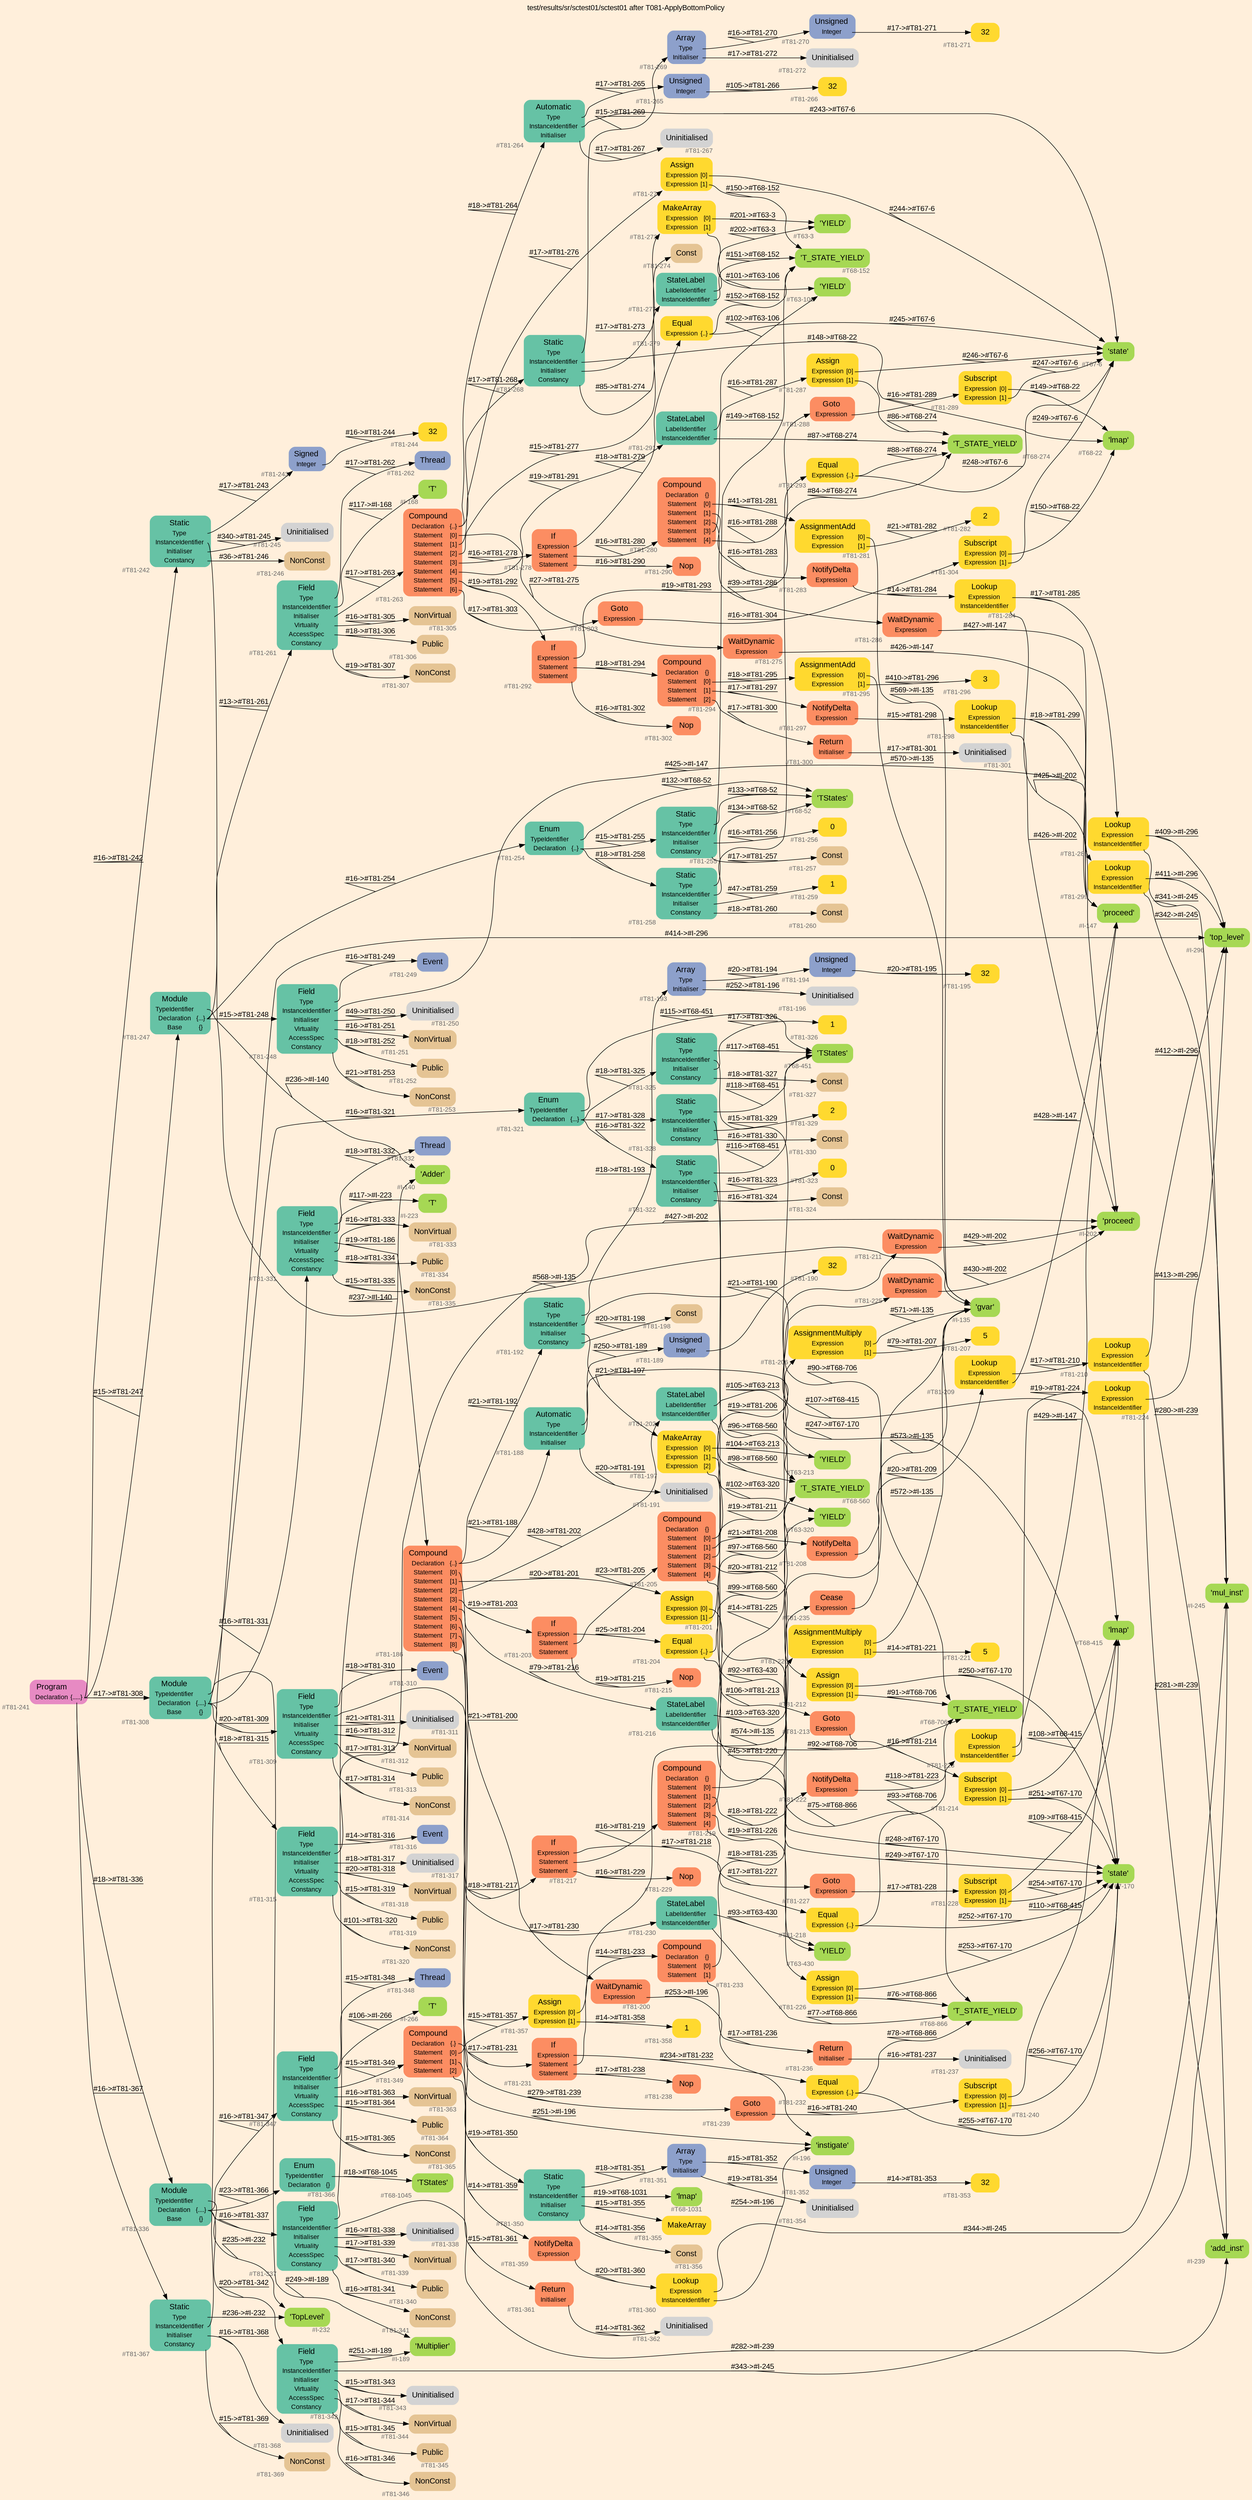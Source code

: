 digraph "test/results/sr/sctest01/sctest01 after T081-ApplyBottomPolicy" {
label = "test/results/sr/sctest01/sctest01 after T081-ApplyBottomPolicy"
labelloc = t
graph [
    rankdir = "LR"
    ranksep = 0.3
    bgcolor = antiquewhite1
    color = black
    fontcolor = black
    fontname = "Arial"
];
node [
    fontname = "Arial"
];
edge [
    fontname = "Arial"
];

// -------------------- node figure --------------------
// -------- block #T81-241 ----------
"#T81-241" [
    fillcolor = "/set28/4"
    xlabel = "#T81-241"
    fontsize = "12"
    fontcolor = grey40
    shape = "plaintext"
    label = <<TABLE BORDER="0" CELLBORDER="0" CELLSPACING="0">
     <TR><TD><FONT COLOR="black" POINT-SIZE="15">Program</FONT></TD></TR>
     <TR><TD><FONT COLOR="black" POINT-SIZE="12">Declaration</FONT></TD><TD PORT="port0"><FONT COLOR="black" POINT-SIZE="12">{.....}</FONT></TD></TR>
    </TABLE>>
    style = "rounded,filled"
];

// -------- block #T81-242 ----------
"#T81-242" [
    fillcolor = "/set28/1"
    xlabel = "#T81-242"
    fontsize = "12"
    fontcolor = grey40
    shape = "plaintext"
    label = <<TABLE BORDER="0" CELLBORDER="0" CELLSPACING="0">
     <TR><TD><FONT COLOR="black" POINT-SIZE="15">Static</FONT></TD></TR>
     <TR><TD><FONT COLOR="black" POINT-SIZE="12">Type</FONT></TD><TD PORT="port0"></TD></TR>
     <TR><TD><FONT COLOR="black" POINT-SIZE="12">InstanceIdentifier</FONT></TD><TD PORT="port1"></TD></TR>
     <TR><TD><FONT COLOR="black" POINT-SIZE="12">Initialiser</FONT></TD><TD PORT="port2"></TD></TR>
     <TR><TD><FONT COLOR="black" POINT-SIZE="12">Constancy</FONT></TD><TD PORT="port3"></TD></TR>
    </TABLE>>
    style = "rounded,filled"
];

// -------- block #T81-243 ----------
"#T81-243" [
    fillcolor = "/set28/3"
    xlabel = "#T81-243"
    fontsize = "12"
    fontcolor = grey40
    shape = "plaintext"
    label = <<TABLE BORDER="0" CELLBORDER="0" CELLSPACING="0">
     <TR><TD><FONT COLOR="black" POINT-SIZE="15">Signed</FONT></TD></TR>
     <TR><TD><FONT COLOR="black" POINT-SIZE="12">Integer</FONT></TD><TD PORT="port0"></TD></TR>
    </TABLE>>
    style = "rounded,filled"
];

// -------- block #T81-244 ----------
"#T81-244" [
    fillcolor = "/set28/6"
    xlabel = "#T81-244"
    fontsize = "12"
    fontcolor = grey40
    shape = "plaintext"
    label = <<TABLE BORDER="0" CELLBORDER="0" CELLSPACING="0">
     <TR><TD><FONT COLOR="black" POINT-SIZE="15">32</FONT></TD></TR>
    </TABLE>>
    style = "rounded,filled"
];

// -------- block #I-135 ----------
"#I-135" [
    fillcolor = "/set28/5"
    xlabel = "#I-135"
    fontsize = "12"
    fontcolor = grey40
    shape = "plaintext"
    label = <<TABLE BORDER="0" CELLBORDER="0" CELLSPACING="0">
     <TR><TD><FONT COLOR="black" POINT-SIZE="15">'gvar'</FONT></TD></TR>
    </TABLE>>
    style = "rounded,filled"
];

// -------- block #T81-245 ----------
"#T81-245" [
    xlabel = "#T81-245"
    fontsize = "12"
    fontcolor = grey40
    shape = "plaintext"
    label = <<TABLE BORDER="0" CELLBORDER="0" CELLSPACING="0">
     <TR><TD><FONT COLOR="black" POINT-SIZE="15">Uninitialised</FONT></TD></TR>
    </TABLE>>
    style = "rounded,filled"
];

// -------- block #T81-246 ----------
"#T81-246" [
    fillcolor = "/set28/7"
    xlabel = "#T81-246"
    fontsize = "12"
    fontcolor = grey40
    shape = "plaintext"
    label = <<TABLE BORDER="0" CELLBORDER="0" CELLSPACING="0">
     <TR><TD><FONT COLOR="black" POINT-SIZE="15">NonConst</FONT></TD></TR>
    </TABLE>>
    style = "rounded,filled"
];

// -------- block #T81-247 ----------
"#T81-247" [
    fillcolor = "/set28/1"
    xlabel = "#T81-247"
    fontsize = "12"
    fontcolor = grey40
    shape = "plaintext"
    label = <<TABLE BORDER="0" CELLBORDER="0" CELLSPACING="0">
     <TR><TD><FONT COLOR="black" POINT-SIZE="15">Module</FONT></TD></TR>
     <TR><TD><FONT COLOR="black" POINT-SIZE="12">TypeIdentifier</FONT></TD><TD PORT="port0"></TD></TR>
     <TR><TD><FONT COLOR="black" POINT-SIZE="12">Declaration</FONT></TD><TD PORT="port1"><FONT COLOR="black" POINT-SIZE="12">{...}</FONT></TD></TR>
     <TR><TD><FONT COLOR="black" POINT-SIZE="12">Base</FONT></TD><TD PORT="port2"><FONT COLOR="black" POINT-SIZE="12">{}</FONT></TD></TR>
    </TABLE>>
    style = "rounded,filled"
];

// -------- block #I-140 ----------
"#I-140" [
    fillcolor = "/set28/5"
    xlabel = "#I-140"
    fontsize = "12"
    fontcolor = grey40
    shape = "plaintext"
    label = <<TABLE BORDER="0" CELLBORDER="0" CELLSPACING="0">
     <TR><TD><FONT COLOR="black" POINT-SIZE="15">'Adder'</FONT></TD></TR>
    </TABLE>>
    style = "rounded,filled"
];

// -------- block #T81-248 ----------
"#T81-248" [
    fillcolor = "/set28/1"
    xlabel = "#T81-248"
    fontsize = "12"
    fontcolor = grey40
    shape = "plaintext"
    label = <<TABLE BORDER="0" CELLBORDER="0" CELLSPACING="0">
     <TR><TD><FONT COLOR="black" POINT-SIZE="15">Field</FONT></TD></TR>
     <TR><TD><FONT COLOR="black" POINT-SIZE="12">Type</FONT></TD><TD PORT="port0"></TD></TR>
     <TR><TD><FONT COLOR="black" POINT-SIZE="12">InstanceIdentifier</FONT></TD><TD PORT="port1"></TD></TR>
     <TR><TD><FONT COLOR="black" POINT-SIZE="12">Initialiser</FONT></TD><TD PORT="port2"></TD></TR>
     <TR><TD><FONT COLOR="black" POINT-SIZE="12">Virtuality</FONT></TD><TD PORT="port3"></TD></TR>
     <TR><TD><FONT COLOR="black" POINT-SIZE="12">AccessSpec</FONT></TD><TD PORT="port4"></TD></TR>
     <TR><TD><FONT COLOR="black" POINT-SIZE="12">Constancy</FONT></TD><TD PORT="port5"></TD></TR>
    </TABLE>>
    style = "rounded,filled"
];

// -------- block #T81-249 ----------
"#T81-249" [
    fillcolor = "/set28/3"
    xlabel = "#T81-249"
    fontsize = "12"
    fontcolor = grey40
    shape = "plaintext"
    label = <<TABLE BORDER="0" CELLBORDER="0" CELLSPACING="0">
     <TR><TD><FONT COLOR="black" POINT-SIZE="15">Event</FONT></TD></TR>
    </TABLE>>
    style = "rounded,filled"
];

// -------- block #I-147 ----------
"#I-147" [
    fillcolor = "/set28/5"
    xlabel = "#I-147"
    fontsize = "12"
    fontcolor = grey40
    shape = "plaintext"
    label = <<TABLE BORDER="0" CELLBORDER="0" CELLSPACING="0">
     <TR><TD><FONT COLOR="black" POINT-SIZE="15">'proceed'</FONT></TD></TR>
    </TABLE>>
    style = "rounded,filled"
];

// -------- block #T81-250 ----------
"#T81-250" [
    xlabel = "#T81-250"
    fontsize = "12"
    fontcolor = grey40
    shape = "plaintext"
    label = <<TABLE BORDER="0" CELLBORDER="0" CELLSPACING="0">
     <TR><TD><FONT COLOR="black" POINT-SIZE="15">Uninitialised</FONT></TD></TR>
    </TABLE>>
    style = "rounded,filled"
];

// -------- block #T81-251 ----------
"#T81-251" [
    fillcolor = "/set28/7"
    xlabel = "#T81-251"
    fontsize = "12"
    fontcolor = grey40
    shape = "plaintext"
    label = <<TABLE BORDER="0" CELLBORDER="0" CELLSPACING="0">
     <TR><TD><FONT COLOR="black" POINT-SIZE="15">NonVirtual</FONT></TD></TR>
    </TABLE>>
    style = "rounded,filled"
];

// -------- block #T81-252 ----------
"#T81-252" [
    fillcolor = "/set28/7"
    xlabel = "#T81-252"
    fontsize = "12"
    fontcolor = grey40
    shape = "plaintext"
    label = <<TABLE BORDER="0" CELLBORDER="0" CELLSPACING="0">
     <TR><TD><FONT COLOR="black" POINT-SIZE="15">Public</FONT></TD></TR>
    </TABLE>>
    style = "rounded,filled"
];

// -------- block #T81-253 ----------
"#T81-253" [
    fillcolor = "/set28/7"
    xlabel = "#T81-253"
    fontsize = "12"
    fontcolor = grey40
    shape = "plaintext"
    label = <<TABLE BORDER="0" CELLBORDER="0" CELLSPACING="0">
     <TR><TD><FONT COLOR="black" POINT-SIZE="15">NonConst</FONT></TD></TR>
    </TABLE>>
    style = "rounded,filled"
];

// -------- block #T81-254 ----------
"#T81-254" [
    fillcolor = "/set28/1"
    xlabel = "#T81-254"
    fontsize = "12"
    fontcolor = grey40
    shape = "plaintext"
    label = <<TABLE BORDER="0" CELLBORDER="0" CELLSPACING="0">
     <TR><TD><FONT COLOR="black" POINT-SIZE="15">Enum</FONT></TD></TR>
     <TR><TD><FONT COLOR="black" POINT-SIZE="12">TypeIdentifier</FONT></TD><TD PORT="port0"></TD></TR>
     <TR><TD><FONT COLOR="black" POINT-SIZE="12">Declaration</FONT></TD><TD PORT="port1"><FONT COLOR="black" POINT-SIZE="12">{..}</FONT></TD></TR>
    </TABLE>>
    style = "rounded,filled"
];

// -------- block #T68-52 ----------
"#T68-52" [
    fillcolor = "/set28/5"
    xlabel = "#T68-52"
    fontsize = "12"
    fontcolor = grey40
    shape = "plaintext"
    label = <<TABLE BORDER="0" CELLBORDER="0" CELLSPACING="0">
     <TR><TD><FONT COLOR="black" POINT-SIZE="15">'TStates'</FONT></TD></TR>
    </TABLE>>
    style = "rounded,filled"
];

// -------- block #T81-255 ----------
"#T81-255" [
    fillcolor = "/set28/1"
    xlabel = "#T81-255"
    fontsize = "12"
    fontcolor = grey40
    shape = "plaintext"
    label = <<TABLE BORDER="0" CELLBORDER="0" CELLSPACING="0">
     <TR><TD><FONT COLOR="black" POINT-SIZE="15">Static</FONT></TD></TR>
     <TR><TD><FONT COLOR="black" POINT-SIZE="12">Type</FONT></TD><TD PORT="port0"></TD></TR>
     <TR><TD><FONT COLOR="black" POINT-SIZE="12">InstanceIdentifier</FONT></TD><TD PORT="port1"></TD></TR>
     <TR><TD><FONT COLOR="black" POINT-SIZE="12">Initialiser</FONT></TD><TD PORT="port2"></TD></TR>
     <TR><TD><FONT COLOR="black" POINT-SIZE="12">Constancy</FONT></TD><TD PORT="port3"></TD></TR>
    </TABLE>>
    style = "rounded,filled"
];

// -------- block #T68-152 ----------
"#T68-152" [
    fillcolor = "/set28/5"
    xlabel = "#T68-152"
    fontsize = "12"
    fontcolor = grey40
    shape = "plaintext"
    label = <<TABLE BORDER="0" CELLBORDER="0" CELLSPACING="0">
     <TR><TD><FONT COLOR="black" POINT-SIZE="15">'T_STATE_YIELD'</FONT></TD></TR>
    </TABLE>>
    style = "rounded,filled"
];

// -------- block #T81-256 ----------
"#T81-256" [
    fillcolor = "/set28/6"
    xlabel = "#T81-256"
    fontsize = "12"
    fontcolor = grey40
    shape = "plaintext"
    label = <<TABLE BORDER="0" CELLBORDER="0" CELLSPACING="0">
     <TR><TD><FONT COLOR="black" POINT-SIZE="15">0</FONT></TD></TR>
    </TABLE>>
    style = "rounded,filled"
];

// -------- block #T81-257 ----------
"#T81-257" [
    fillcolor = "/set28/7"
    xlabel = "#T81-257"
    fontsize = "12"
    fontcolor = grey40
    shape = "plaintext"
    label = <<TABLE BORDER="0" CELLBORDER="0" CELLSPACING="0">
     <TR><TD><FONT COLOR="black" POINT-SIZE="15">Const</FONT></TD></TR>
    </TABLE>>
    style = "rounded,filled"
];

// -------- block #T81-258 ----------
"#T81-258" [
    fillcolor = "/set28/1"
    xlabel = "#T81-258"
    fontsize = "12"
    fontcolor = grey40
    shape = "plaintext"
    label = <<TABLE BORDER="0" CELLBORDER="0" CELLSPACING="0">
     <TR><TD><FONT COLOR="black" POINT-SIZE="15">Static</FONT></TD></TR>
     <TR><TD><FONT COLOR="black" POINT-SIZE="12">Type</FONT></TD><TD PORT="port0"></TD></TR>
     <TR><TD><FONT COLOR="black" POINT-SIZE="12">InstanceIdentifier</FONT></TD><TD PORT="port1"></TD></TR>
     <TR><TD><FONT COLOR="black" POINT-SIZE="12">Initialiser</FONT></TD><TD PORT="port2"></TD></TR>
     <TR><TD><FONT COLOR="black" POINT-SIZE="12">Constancy</FONT></TD><TD PORT="port3"></TD></TR>
    </TABLE>>
    style = "rounded,filled"
];

// -------- block #T68-274 ----------
"#T68-274" [
    fillcolor = "/set28/5"
    xlabel = "#T68-274"
    fontsize = "12"
    fontcolor = grey40
    shape = "plaintext"
    label = <<TABLE BORDER="0" CELLBORDER="0" CELLSPACING="0">
     <TR><TD><FONT COLOR="black" POINT-SIZE="15">'T_STATE_YIELD'</FONT></TD></TR>
    </TABLE>>
    style = "rounded,filled"
];

// -------- block #T81-259 ----------
"#T81-259" [
    fillcolor = "/set28/6"
    xlabel = "#T81-259"
    fontsize = "12"
    fontcolor = grey40
    shape = "plaintext"
    label = <<TABLE BORDER="0" CELLBORDER="0" CELLSPACING="0">
     <TR><TD><FONT COLOR="black" POINT-SIZE="15">1</FONT></TD></TR>
    </TABLE>>
    style = "rounded,filled"
];

// -------- block #T81-260 ----------
"#T81-260" [
    fillcolor = "/set28/7"
    xlabel = "#T81-260"
    fontsize = "12"
    fontcolor = grey40
    shape = "plaintext"
    label = <<TABLE BORDER="0" CELLBORDER="0" CELLSPACING="0">
     <TR><TD><FONT COLOR="black" POINT-SIZE="15">Const</FONT></TD></TR>
    </TABLE>>
    style = "rounded,filled"
];

// -------- block #T81-261 ----------
"#T81-261" [
    fillcolor = "/set28/1"
    xlabel = "#T81-261"
    fontsize = "12"
    fontcolor = grey40
    shape = "plaintext"
    label = <<TABLE BORDER="0" CELLBORDER="0" CELLSPACING="0">
     <TR><TD><FONT COLOR="black" POINT-SIZE="15">Field</FONT></TD></TR>
     <TR><TD><FONT COLOR="black" POINT-SIZE="12">Type</FONT></TD><TD PORT="port0"></TD></TR>
     <TR><TD><FONT COLOR="black" POINT-SIZE="12">InstanceIdentifier</FONT></TD><TD PORT="port1"></TD></TR>
     <TR><TD><FONT COLOR="black" POINT-SIZE="12">Initialiser</FONT></TD><TD PORT="port2"></TD></TR>
     <TR><TD><FONT COLOR="black" POINT-SIZE="12">Virtuality</FONT></TD><TD PORT="port3"></TD></TR>
     <TR><TD><FONT COLOR="black" POINT-SIZE="12">AccessSpec</FONT></TD><TD PORT="port4"></TD></TR>
     <TR><TD><FONT COLOR="black" POINT-SIZE="12">Constancy</FONT></TD><TD PORT="port5"></TD></TR>
    </TABLE>>
    style = "rounded,filled"
];

// -------- block #T81-262 ----------
"#T81-262" [
    fillcolor = "/set28/3"
    xlabel = "#T81-262"
    fontsize = "12"
    fontcolor = grey40
    shape = "plaintext"
    label = <<TABLE BORDER="0" CELLBORDER="0" CELLSPACING="0">
     <TR><TD><FONT COLOR="black" POINT-SIZE="15">Thread</FONT></TD></TR>
    </TABLE>>
    style = "rounded,filled"
];

// -------- block #I-168 ----------
"#I-168" [
    fillcolor = "/set28/5"
    xlabel = "#I-168"
    fontsize = "12"
    fontcolor = grey40
    shape = "plaintext"
    label = <<TABLE BORDER="0" CELLBORDER="0" CELLSPACING="0">
     <TR><TD><FONT COLOR="black" POINT-SIZE="15">'T'</FONT></TD></TR>
    </TABLE>>
    style = "rounded,filled"
];

// -------- block #T81-263 ----------
"#T81-263" [
    fillcolor = "/set28/2"
    xlabel = "#T81-263"
    fontsize = "12"
    fontcolor = grey40
    shape = "plaintext"
    label = <<TABLE BORDER="0" CELLBORDER="0" CELLSPACING="0">
     <TR><TD><FONT COLOR="black" POINT-SIZE="15">Compound</FONT></TD></TR>
     <TR><TD><FONT COLOR="black" POINT-SIZE="12">Declaration</FONT></TD><TD PORT="port0"><FONT COLOR="black" POINT-SIZE="12">{..}</FONT></TD></TR>
     <TR><TD><FONT COLOR="black" POINT-SIZE="12">Statement</FONT></TD><TD PORT="port1"><FONT COLOR="black" POINT-SIZE="12">[0]</FONT></TD></TR>
     <TR><TD><FONT COLOR="black" POINT-SIZE="12">Statement</FONT></TD><TD PORT="port2"><FONT COLOR="black" POINT-SIZE="12">[1]</FONT></TD></TR>
     <TR><TD><FONT COLOR="black" POINT-SIZE="12">Statement</FONT></TD><TD PORT="port3"><FONT COLOR="black" POINT-SIZE="12">[2]</FONT></TD></TR>
     <TR><TD><FONT COLOR="black" POINT-SIZE="12">Statement</FONT></TD><TD PORT="port4"><FONT COLOR="black" POINT-SIZE="12">[3]</FONT></TD></TR>
     <TR><TD><FONT COLOR="black" POINT-SIZE="12">Statement</FONT></TD><TD PORT="port5"><FONT COLOR="black" POINT-SIZE="12">[4]</FONT></TD></TR>
     <TR><TD><FONT COLOR="black" POINT-SIZE="12">Statement</FONT></TD><TD PORT="port6"><FONT COLOR="black" POINT-SIZE="12">[5]</FONT></TD></TR>
     <TR><TD><FONT COLOR="black" POINT-SIZE="12">Statement</FONT></TD><TD PORT="port7"><FONT COLOR="black" POINT-SIZE="12">[6]</FONT></TD></TR>
    </TABLE>>
    style = "rounded,filled"
];

// -------- block #T81-264 ----------
"#T81-264" [
    fillcolor = "/set28/1"
    xlabel = "#T81-264"
    fontsize = "12"
    fontcolor = grey40
    shape = "plaintext"
    label = <<TABLE BORDER="0" CELLBORDER="0" CELLSPACING="0">
     <TR><TD><FONT COLOR="black" POINT-SIZE="15">Automatic</FONT></TD></TR>
     <TR><TD><FONT COLOR="black" POINT-SIZE="12">Type</FONT></TD><TD PORT="port0"></TD></TR>
     <TR><TD><FONT COLOR="black" POINT-SIZE="12">InstanceIdentifier</FONT></TD><TD PORT="port1"></TD></TR>
     <TR><TD><FONT COLOR="black" POINT-SIZE="12">Initialiser</FONT></TD><TD PORT="port2"></TD></TR>
    </TABLE>>
    style = "rounded,filled"
];

// -------- block #T81-265 ----------
"#T81-265" [
    fillcolor = "/set28/3"
    xlabel = "#T81-265"
    fontsize = "12"
    fontcolor = grey40
    shape = "plaintext"
    label = <<TABLE BORDER="0" CELLBORDER="0" CELLSPACING="0">
     <TR><TD><FONT COLOR="black" POINT-SIZE="15">Unsigned</FONT></TD></TR>
     <TR><TD><FONT COLOR="black" POINT-SIZE="12">Integer</FONT></TD><TD PORT="port0"></TD></TR>
    </TABLE>>
    style = "rounded,filled"
];

// -------- block #T81-266 ----------
"#T81-266" [
    fillcolor = "/set28/6"
    xlabel = "#T81-266"
    fontsize = "12"
    fontcolor = grey40
    shape = "plaintext"
    label = <<TABLE BORDER="0" CELLBORDER="0" CELLSPACING="0">
     <TR><TD><FONT COLOR="black" POINT-SIZE="15">32</FONT></TD></TR>
    </TABLE>>
    style = "rounded,filled"
];

// -------- block #T67-6 ----------
"#T67-6" [
    fillcolor = "/set28/5"
    xlabel = "#T67-6"
    fontsize = "12"
    fontcolor = grey40
    shape = "plaintext"
    label = <<TABLE BORDER="0" CELLBORDER="0" CELLSPACING="0">
     <TR><TD><FONT COLOR="black" POINT-SIZE="15">'state'</FONT></TD></TR>
    </TABLE>>
    style = "rounded,filled"
];

// -------- block #T81-267 ----------
"#T81-267" [
    xlabel = "#T81-267"
    fontsize = "12"
    fontcolor = grey40
    shape = "plaintext"
    label = <<TABLE BORDER="0" CELLBORDER="0" CELLSPACING="0">
     <TR><TD><FONT COLOR="black" POINT-SIZE="15">Uninitialised</FONT></TD></TR>
    </TABLE>>
    style = "rounded,filled"
];

// -------- block #T81-268 ----------
"#T81-268" [
    fillcolor = "/set28/1"
    xlabel = "#T81-268"
    fontsize = "12"
    fontcolor = grey40
    shape = "plaintext"
    label = <<TABLE BORDER="0" CELLBORDER="0" CELLSPACING="0">
     <TR><TD><FONT COLOR="black" POINT-SIZE="15">Static</FONT></TD></TR>
     <TR><TD><FONT COLOR="black" POINT-SIZE="12">Type</FONT></TD><TD PORT="port0"></TD></TR>
     <TR><TD><FONT COLOR="black" POINT-SIZE="12">InstanceIdentifier</FONT></TD><TD PORT="port1"></TD></TR>
     <TR><TD><FONT COLOR="black" POINT-SIZE="12">Initialiser</FONT></TD><TD PORT="port2"></TD></TR>
     <TR><TD><FONT COLOR="black" POINT-SIZE="12">Constancy</FONT></TD><TD PORT="port3"></TD></TR>
    </TABLE>>
    style = "rounded,filled"
];

// -------- block #T81-269 ----------
"#T81-269" [
    fillcolor = "/set28/3"
    xlabel = "#T81-269"
    fontsize = "12"
    fontcolor = grey40
    shape = "plaintext"
    label = <<TABLE BORDER="0" CELLBORDER="0" CELLSPACING="0">
     <TR><TD><FONT COLOR="black" POINT-SIZE="15">Array</FONT></TD></TR>
     <TR><TD><FONT COLOR="black" POINT-SIZE="12">Type</FONT></TD><TD PORT="port0"></TD></TR>
     <TR><TD><FONT COLOR="black" POINT-SIZE="12">Initialiser</FONT></TD><TD PORT="port1"></TD></TR>
    </TABLE>>
    style = "rounded,filled"
];

// -------- block #T81-270 ----------
"#T81-270" [
    fillcolor = "/set28/3"
    xlabel = "#T81-270"
    fontsize = "12"
    fontcolor = grey40
    shape = "plaintext"
    label = <<TABLE BORDER="0" CELLBORDER="0" CELLSPACING="0">
     <TR><TD><FONT COLOR="black" POINT-SIZE="15">Unsigned</FONT></TD></TR>
     <TR><TD><FONT COLOR="black" POINT-SIZE="12">Integer</FONT></TD><TD PORT="port0"></TD></TR>
    </TABLE>>
    style = "rounded,filled"
];

// -------- block #T81-271 ----------
"#T81-271" [
    fillcolor = "/set28/6"
    xlabel = "#T81-271"
    fontsize = "12"
    fontcolor = grey40
    shape = "plaintext"
    label = <<TABLE BORDER="0" CELLBORDER="0" CELLSPACING="0">
     <TR><TD><FONT COLOR="black" POINT-SIZE="15">32</FONT></TD></TR>
    </TABLE>>
    style = "rounded,filled"
];

// -------- block #T81-272 ----------
"#T81-272" [
    xlabel = "#T81-272"
    fontsize = "12"
    fontcolor = grey40
    shape = "plaintext"
    label = <<TABLE BORDER="0" CELLBORDER="0" CELLSPACING="0">
     <TR><TD><FONT COLOR="black" POINT-SIZE="15">Uninitialised</FONT></TD></TR>
    </TABLE>>
    style = "rounded,filled"
];

// -------- block #T68-22 ----------
"#T68-22" [
    fillcolor = "/set28/5"
    xlabel = "#T68-22"
    fontsize = "12"
    fontcolor = grey40
    shape = "plaintext"
    label = <<TABLE BORDER="0" CELLBORDER="0" CELLSPACING="0">
     <TR><TD><FONT COLOR="black" POINT-SIZE="15">'lmap'</FONT></TD></TR>
    </TABLE>>
    style = "rounded,filled"
];

// -------- block #T81-273 ----------
"#T81-273" [
    fillcolor = "/set28/6"
    xlabel = "#T81-273"
    fontsize = "12"
    fontcolor = grey40
    shape = "plaintext"
    label = <<TABLE BORDER="0" CELLBORDER="0" CELLSPACING="0">
     <TR><TD><FONT COLOR="black" POINT-SIZE="15">MakeArray</FONT></TD></TR>
     <TR><TD><FONT COLOR="black" POINT-SIZE="12">Expression</FONT></TD><TD PORT="port0"><FONT COLOR="black" POINT-SIZE="12">[0]</FONT></TD></TR>
     <TR><TD><FONT COLOR="black" POINT-SIZE="12">Expression</FONT></TD><TD PORT="port1"><FONT COLOR="black" POINT-SIZE="12">[1]</FONT></TD></TR>
    </TABLE>>
    style = "rounded,filled"
];

// -------- block #T63-3 ----------
"#T63-3" [
    fillcolor = "/set28/5"
    xlabel = "#T63-3"
    fontsize = "12"
    fontcolor = grey40
    shape = "plaintext"
    label = <<TABLE BORDER="0" CELLBORDER="0" CELLSPACING="0">
     <TR><TD><FONT COLOR="black" POINT-SIZE="15">'YIELD'</FONT></TD></TR>
    </TABLE>>
    style = "rounded,filled"
];

// -------- block #T63-106 ----------
"#T63-106" [
    fillcolor = "/set28/5"
    xlabel = "#T63-106"
    fontsize = "12"
    fontcolor = grey40
    shape = "plaintext"
    label = <<TABLE BORDER="0" CELLBORDER="0" CELLSPACING="0">
     <TR><TD><FONT COLOR="black" POINT-SIZE="15">'YIELD'</FONT></TD></TR>
    </TABLE>>
    style = "rounded,filled"
];

// -------- block #T81-274 ----------
"#T81-274" [
    fillcolor = "/set28/7"
    xlabel = "#T81-274"
    fontsize = "12"
    fontcolor = grey40
    shape = "plaintext"
    label = <<TABLE BORDER="0" CELLBORDER="0" CELLSPACING="0">
     <TR><TD><FONT COLOR="black" POINT-SIZE="15">Const</FONT></TD></TR>
    </TABLE>>
    style = "rounded,filled"
];

// -------- block #T81-275 ----------
"#T81-275" [
    fillcolor = "/set28/2"
    xlabel = "#T81-275"
    fontsize = "12"
    fontcolor = grey40
    shape = "plaintext"
    label = <<TABLE BORDER="0" CELLBORDER="0" CELLSPACING="0">
     <TR><TD><FONT COLOR="black" POINT-SIZE="15">WaitDynamic</FONT></TD></TR>
     <TR><TD><FONT COLOR="black" POINT-SIZE="12">Expression</FONT></TD><TD PORT="port0"></TD></TR>
    </TABLE>>
    style = "rounded,filled"
];

// -------- block #T81-276 ----------
"#T81-276" [
    fillcolor = "/set28/6"
    xlabel = "#T81-276"
    fontsize = "12"
    fontcolor = grey40
    shape = "plaintext"
    label = <<TABLE BORDER="0" CELLBORDER="0" CELLSPACING="0">
     <TR><TD><FONT COLOR="black" POINT-SIZE="15">Assign</FONT></TD></TR>
     <TR><TD><FONT COLOR="black" POINT-SIZE="12">Expression</FONT></TD><TD PORT="port0"><FONT COLOR="black" POINT-SIZE="12">[0]</FONT></TD></TR>
     <TR><TD><FONT COLOR="black" POINT-SIZE="12">Expression</FONT></TD><TD PORT="port1"><FONT COLOR="black" POINT-SIZE="12">[1]</FONT></TD></TR>
    </TABLE>>
    style = "rounded,filled"
];

// -------- block #T81-277 ----------
"#T81-277" [
    fillcolor = "/set28/1"
    xlabel = "#T81-277"
    fontsize = "12"
    fontcolor = grey40
    shape = "plaintext"
    label = <<TABLE BORDER="0" CELLBORDER="0" CELLSPACING="0">
     <TR><TD><FONT COLOR="black" POINT-SIZE="15">StateLabel</FONT></TD></TR>
     <TR><TD><FONT COLOR="black" POINT-SIZE="12">LabelIdentifier</FONT></TD><TD PORT="port0"></TD></TR>
     <TR><TD><FONT COLOR="black" POINT-SIZE="12">InstanceIdentifier</FONT></TD><TD PORT="port1"></TD></TR>
    </TABLE>>
    style = "rounded,filled"
];

// -------- block #T81-278 ----------
"#T81-278" [
    fillcolor = "/set28/2"
    xlabel = "#T81-278"
    fontsize = "12"
    fontcolor = grey40
    shape = "plaintext"
    label = <<TABLE BORDER="0" CELLBORDER="0" CELLSPACING="0">
     <TR><TD><FONT COLOR="black" POINT-SIZE="15">If</FONT></TD></TR>
     <TR><TD><FONT COLOR="black" POINT-SIZE="12">Expression</FONT></TD><TD PORT="port0"></TD></TR>
     <TR><TD><FONT COLOR="black" POINT-SIZE="12">Statement</FONT></TD><TD PORT="port1"></TD></TR>
     <TR><TD><FONT COLOR="black" POINT-SIZE="12">Statement</FONT></TD><TD PORT="port2"></TD></TR>
    </TABLE>>
    style = "rounded,filled"
];

// -------- block #T81-279 ----------
"#T81-279" [
    fillcolor = "/set28/6"
    xlabel = "#T81-279"
    fontsize = "12"
    fontcolor = grey40
    shape = "plaintext"
    label = <<TABLE BORDER="0" CELLBORDER="0" CELLSPACING="0">
     <TR><TD><FONT COLOR="black" POINT-SIZE="15">Equal</FONT></TD></TR>
     <TR><TD><FONT COLOR="black" POINT-SIZE="12">Expression</FONT></TD><TD PORT="port0"><FONT COLOR="black" POINT-SIZE="12">{..}</FONT></TD></TR>
    </TABLE>>
    style = "rounded,filled"
];

// -------- block #T81-280 ----------
"#T81-280" [
    fillcolor = "/set28/2"
    xlabel = "#T81-280"
    fontsize = "12"
    fontcolor = grey40
    shape = "plaintext"
    label = <<TABLE BORDER="0" CELLBORDER="0" CELLSPACING="0">
     <TR><TD><FONT COLOR="black" POINT-SIZE="15">Compound</FONT></TD></TR>
     <TR><TD><FONT COLOR="black" POINT-SIZE="12">Declaration</FONT></TD><TD PORT="port0"><FONT COLOR="black" POINT-SIZE="12">{}</FONT></TD></TR>
     <TR><TD><FONT COLOR="black" POINT-SIZE="12">Statement</FONT></TD><TD PORT="port1"><FONT COLOR="black" POINT-SIZE="12">[0]</FONT></TD></TR>
     <TR><TD><FONT COLOR="black" POINT-SIZE="12">Statement</FONT></TD><TD PORT="port2"><FONT COLOR="black" POINT-SIZE="12">[1]</FONT></TD></TR>
     <TR><TD><FONT COLOR="black" POINT-SIZE="12">Statement</FONT></TD><TD PORT="port3"><FONT COLOR="black" POINT-SIZE="12">[2]</FONT></TD></TR>
     <TR><TD><FONT COLOR="black" POINT-SIZE="12">Statement</FONT></TD><TD PORT="port4"><FONT COLOR="black" POINT-SIZE="12">[3]</FONT></TD></TR>
     <TR><TD><FONT COLOR="black" POINT-SIZE="12">Statement</FONT></TD><TD PORT="port5"><FONT COLOR="black" POINT-SIZE="12">[4]</FONT></TD></TR>
    </TABLE>>
    style = "rounded,filled"
];

// -------- block #T81-281 ----------
"#T81-281" [
    fillcolor = "/set28/6"
    xlabel = "#T81-281"
    fontsize = "12"
    fontcolor = grey40
    shape = "plaintext"
    label = <<TABLE BORDER="0" CELLBORDER="0" CELLSPACING="0">
     <TR><TD><FONT COLOR="black" POINT-SIZE="15">AssignmentAdd</FONT></TD></TR>
     <TR><TD><FONT COLOR="black" POINT-SIZE="12">Expression</FONT></TD><TD PORT="port0"><FONT COLOR="black" POINT-SIZE="12">[0]</FONT></TD></TR>
     <TR><TD><FONT COLOR="black" POINT-SIZE="12">Expression</FONT></TD><TD PORT="port1"><FONT COLOR="black" POINT-SIZE="12">[1]</FONT></TD></TR>
    </TABLE>>
    style = "rounded,filled"
];

// -------- block #T81-282 ----------
"#T81-282" [
    fillcolor = "/set28/6"
    xlabel = "#T81-282"
    fontsize = "12"
    fontcolor = grey40
    shape = "plaintext"
    label = <<TABLE BORDER="0" CELLBORDER="0" CELLSPACING="0">
     <TR><TD><FONT COLOR="black" POINT-SIZE="15">2</FONT></TD></TR>
    </TABLE>>
    style = "rounded,filled"
];

// -------- block #T81-283 ----------
"#T81-283" [
    fillcolor = "/set28/2"
    xlabel = "#T81-283"
    fontsize = "12"
    fontcolor = grey40
    shape = "plaintext"
    label = <<TABLE BORDER="0" CELLBORDER="0" CELLSPACING="0">
     <TR><TD><FONT COLOR="black" POINT-SIZE="15">NotifyDelta</FONT></TD></TR>
     <TR><TD><FONT COLOR="black" POINT-SIZE="12">Expression</FONT></TD><TD PORT="port0"></TD></TR>
    </TABLE>>
    style = "rounded,filled"
];

// -------- block #T81-284 ----------
"#T81-284" [
    fillcolor = "/set28/6"
    xlabel = "#T81-284"
    fontsize = "12"
    fontcolor = grey40
    shape = "plaintext"
    label = <<TABLE BORDER="0" CELLBORDER="0" CELLSPACING="0">
     <TR><TD><FONT COLOR="black" POINT-SIZE="15">Lookup</FONT></TD></TR>
     <TR><TD><FONT COLOR="black" POINT-SIZE="12">Expression</FONT></TD><TD PORT="port0"></TD></TR>
     <TR><TD><FONT COLOR="black" POINT-SIZE="12">InstanceIdentifier</FONT></TD><TD PORT="port1"></TD></TR>
    </TABLE>>
    style = "rounded,filled"
];

// -------- block #T81-285 ----------
"#T81-285" [
    fillcolor = "/set28/6"
    xlabel = "#T81-285"
    fontsize = "12"
    fontcolor = grey40
    shape = "plaintext"
    label = <<TABLE BORDER="0" CELLBORDER="0" CELLSPACING="0">
     <TR><TD><FONT COLOR="black" POINT-SIZE="15">Lookup</FONT></TD></TR>
     <TR><TD><FONT COLOR="black" POINT-SIZE="12">Expression</FONT></TD><TD PORT="port0"></TD></TR>
     <TR><TD><FONT COLOR="black" POINT-SIZE="12">InstanceIdentifier</FONT></TD><TD PORT="port1"></TD></TR>
    </TABLE>>
    style = "rounded,filled"
];

// -------- block #I-296 ----------
"#I-296" [
    fillcolor = "/set28/5"
    xlabel = "#I-296"
    fontsize = "12"
    fontcolor = grey40
    shape = "plaintext"
    label = <<TABLE BORDER="0" CELLBORDER="0" CELLSPACING="0">
     <TR><TD><FONT COLOR="black" POINT-SIZE="15">'top_level'</FONT></TD></TR>
    </TABLE>>
    style = "rounded,filled"
];

// -------- block #I-245 ----------
"#I-245" [
    fillcolor = "/set28/5"
    xlabel = "#I-245"
    fontsize = "12"
    fontcolor = grey40
    shape = "plaintext"
    label = <<TABLE BORDER="0" CELLBORDER="0" CELLSPACING="0">
     <TR><TD><FONT COLOR="black" POINT-SIZE="15">'mul_inst'</FONT></TD></TR>
    </TABLE>>
    style = "rounded,filled"
];

// -------- block #I-202 ----------
"#I-202" [
    fillcolor = "/set28/5"
    xlabel = "#I-202"
    fontsize = "12"
    fontcolor = grey40
    shape = "plaintext"
    label = <<TABLE BORDER="0" CELLBORDER="0" CELLSPACING="0">
     <TR><TD><FONT COLOR="black" POINT-SIZE="15">'proceed'</FONT></TD></TR>
    </TABLE>>
    style = "rounded,filled"
];

// -------- block #T81-286 ----------
"#T81-286" [
    fillcolor = "/set28/2"
    xlabel = "#T81-286"
    fontsize = "12"
    fontcolor = grey40
    shape = "plaintext"
    label = <<TABLE BORDER="0" CELLBORDER="0" CELLSPACING="0">
     <TR><TD><FONT COLOR="black" POINT-SIZE="15">WaitDynamic</FONT></TD></TR>
     <TR><TD><FONT COLOR="black" POINT-SIZE="12">Expression</FONT></TD><TD PORT="port0"></TD></TR>
    </TABLE>>
    style = "rounded,filled"
];

// -------- block #T81-287 ----------
"#T81-287" [
    fillcolor = "/set28/6"
    xlabel = "#T81-287"
    fontsize = "12"
    fontcolor = grey40
    shape = "plaintext"
    label = <<TABLE BORDER="0" CELLBORDER="0" CELLSPACING="0">
     <TR><TD><FONT COLOR="black" POINT-SIZE="15">Assign</FONT></TD></TR>
     <TR><TD><FONT COLOR="black" POINT-SIZE="12">Expression</FONT></TD><TD PORT="port0"><FONT COLOR="black" POINT-SIZE="12">[0]</FONT></TD></TR>
     <TR><TD><FONT COLOR="black" POINT-SIZE="12">Expression</FONT></TD><TD PORT="port1"><FONT COLOR="black" POINT-SIZE="12">[1]</FONT></TD></TR>
    </TABLE>>
    style = "rounded,filled"
];

// -------- block #T81-288 ----------
"#T81-288" [
    fillcolor = "/set28/2"
    xlabel = "#T81-288"
    fontsize = "12"
    fontcolor = grey40
    shape = "plaintext"
    label = <<TABLE BORDER="0" CELLBORDER="0" CELLSPACING="0">
     <TR><TD><FONT COLOR="black" POINT-SIZE="15">Goto</FONT></TD></TR>
     <TR><TD><FONT COLOR="black" POINT-SIZE="12">Expression</FONT></TD><TD PORT="port0"></TD></TR>
    </TABLE>>
    style = "rounded,filled"
];

// -------- block #T81-289 ----------
"#T81-289" [
    fillcolor = "/set28/6"
    xlabel = "#T81-289"
    fontsize = "12"
    fontcolor = grey40
    shape = "plaintext"
    label = <<TABLE BORDER="0" CELLBORDER="0" CELLSPACING="0">
     <TR><TD><FONT COLOR="black" POINT-SIZE="15">Subscript</FONT></TD></TR>
     <TR><TD><FONT COLOR="black" POINT-SIZE="12">Expression</FONT></TD><TD PORT="port0"><FONT COLOR="black" POINT-SIZE="12">[0]</FONT></TD></TR>
     <TR><TD><FONT COLOR="black" POINT-SIZE="12">Expression</FONT></TD><TD PORT="port1"><FONT COLOR="black" POINT-SIZE="12">[1]</FONT></TD></TR>
    </TABLE>>
    style = "rounded,filled"
];

// -------- block #T81-290 ----------
"#T81-290" [
    fillcolor = "/set28/2"
    xlabel = "#T81-290"
    fontsize = "12"
    fontcolor = grey40
    shape = "plaintext"
    label = <<TABLE BORDER="0" CELLBORDER="0" CELLSPACING="0">
     <TR><TD><FONT COLOR="black" POINT-SIZE="15">Nop</FONT></TD></TR>
    </TABLE>>
    style = "rounded,filled"
];

// -------- block #T81-291 ----------
"#T81-291" [
    fillcolor = "/set28/1"
    xlabel = "#T81-291"
    fontsize = "12"
    fontcolor = grey40
    shape = "plaintext"
    label = <<TABLE BORDER="0" CELLBORDER="0" CELLSPACING="0">
     <TR><TD><FONT COLOR="black" POINT-SIZE="15">StateLabel</FONT></TD></TR>
     <TR><TD><FONT COLOR="black" POINT-SIZE="12">LabelIdentifier</FONT></TD><TD PORT="port0"></TD></TR>
     <TR><TD><FONT COLOR="black" POINT-SIZE="12">InstanceIdentifier</FONT></TD><TD PORT="port1"></TD></TR>
    </TABLE>>
    style = "rounded,filled"
];

// -------- block #T81-292 ----------
"#T81-292" [
    fillcolor = "/set28/2"
    xlabel = "#T81-292"
    fontsize = "12"
    fontcolor = grey40
    shape = "plaintext"
    label = <<TABLE BORDER="0" CELLBORDER="0" CELLSPACING="0">
     <TR><TD><FONT COLOR="black" POINT-SIZE="15">If</FONT></TD></TR>
     <TR><TD><FONT COLOR="black" POINT-SIZE="12">Expression</FONT></TD><TD PORT="port0"></TD></TR>
     <TR><TD><FONT COLOR="black" POINT-SIZE="12">Statement</FONT></TD><TD PORT="port1"></TD></TR>
     <TR><TD><FONT COLOR="black" POINT-SIZE="12">Statement</FONT></TD><TD PORT="port2"></TD></TR>
    </TABLE>>
    style = "rounded,filled"
];

// -------- block #T81-293 ----------
"#T81-293" [
    fillcolor = "/set28/6"
    xlabel = "#T81-293"
    fontsize = "12"
    fontcolor = grey40
    shape = "plaintext"
    label = <<TABLE BORDER="0" CELLBORDER="0" CELLSPACING="0">
     <TR><TD><FONT COLOR="black" POINT-SIZE="15">Equal</FONT></TD></TR>
     <TR><TD><FONT COLOR="black" POINT-SIZE="12">Expression</FONT></TD><TD PORT="port0"><FONT COLOR="black" POINT-SIZE="12">{..}</FONT></TD></TR>
    </TABLE>>
    style = "rounded,filled"
];

// -------- block #T81-294 ----------
"#T81-294" [
    fillcolor = "/set28/2"
    xlabel = "#T81-294"
    fontsize = "12"
    fontcolor = grey40
    shape = "plaintext"
    label = <<TABLE BORDER="0" CELLBORDER="0" CELLSPACING="0">
     <TR><TD><FONT COLOR="black" POINT-SIZE="15">Compound</FONT></TD></TR>
     <TR><TD><FONT COLOR="black" POINT-SIZE="12">Declaration</FONT></TD><TD PORT="port0"><FONT COLOR="black" POINT-SIZE="12">{}</FONT></TD></TR>
     <TR><TD><FONT COLOR="black" POINT-SIZE="12">Statement</FONT></TD><TD PORT="port1"><FONT COLOR="black" POINT-SIZE="12">[0]</FONT></TD></TR>
     <TR><TD><FONT COLOR="black" POINT-SIZE="12">Statement</FONT></TD><TD PORT="port2"><FONT COLOR="black" POINT-SIZE="12">[1]</FONT></TD></TR>
     <TR><TD><FONT COLOR="black" POINT-SIZE="12">Statement</FONT></TD><TD PORT="port3"><FONT COLOR="black" POINT-SIZE="12">[2]</FONT></TD></TR>
    </TABLE>>
    style = "rounded,filled"
];

// -------- block #T81-295 ----------
"#T81-295" [
    fillcolor = "/set28/6"
    xlabel = "#T81-295"
    fontsize = "12"
    fontcolor = grey40
    shape = "plaintext"
    label = <<TABLE BORDER="0" CELLBORDER="0" CELLSPACING="0">
     <TR><TD><FONT COLOR="black" POINT-SIZE="15">AssignmentAdd</FONT></TD></TR>
     <TR><TD><FONT COLOR="black" POINT-SIZE="12">Expression</FONT></TD><TD PORT="port0"><FONT COLOR="black" POINT-SIZE="12">[0]</FONT></TD></TR>
     <TR><TD><FONT COLOR="black" POINT-SIZE="12">Expression</FONT></TD><TD PORT="port1"><FONT COLOR="black" POINT-SIZE="12">[1]</FONT></TD></TR>
    </TABLE>>
    style = "rounded,filled"
];

// -------- block #T81-296 ----------
"#T81-296" [
    fillcolor = "/set28/6"
    xlabel = "#T81-296"
    fontsize = "12"
    fontcolor = grey40
    shape = "plaintext"
    label = <<TABLE BORDER="0" CELLBORDER="0" CELLSPACING="0">
     <TR><TD><FONT COLOR="black" POINT-SIZE="15">3</FONT></TD></TR>
    </TABLE>>
    style = "rounded,filled"
];

// -------- block #T81-297 ----------
"#T81-297" [
    fillcolor = "/set28/2"
    xlabel = "#T81-297"
    fontsize = "12"
    fontcolor = grey40
    shape = "plaintext"
    label = <<TABLE BORDER="0" CELLBORDER="0" CELLSPACING="0">
     <TR><TD><FONT COLOR="black" POINT-SIZE="15">NotifyDelta</FONT></TD></TR>
     <TR><TD><FONT COLOR="black" POINT-SIZE="12">Expression</FONT></TD><TD PORT="port0"></TD></TR>
    </TABLE>>
    style = "rounded,filled"
];

// -------- block #T81-298 ----------
"#T81-298" [
    fillcolor = "/set28/6"
    xlabel = "#T81-298"
    fontsize = "12"
    fontcolor = grey40
    shape = "plaintext"
    label = <<TABLE BORDER="0" CELLBORDER="0" CELLSPACING="0">
     <TR><TD><FONT COLOR="black" POINT-SIZE="15">Lookup</FONT></TD></TR>
     <TR><TD><FONT COLOR="black" POINT-SIZE="12">Expression</FONT></TD><TD PORT="port0"></TD></TR>
     <TR><TD><FONT COLOR="black" POINT-SIZE="12">InstanceIdentifier</FONT></TD><TD PORT="port1"></TD></TR>
    </TABLE>>
    style = "rounded,filled"
];

// -------- block #T81-299 ----------
"#T81-299" [
    fillcolor = "/set28/6"
    xlabel = "#T81-299"
    fontsize = "12"
    fontcolor = grey40
    shape = "plaintext"
    label = <<TABLE BORDER="0" CELLBORDER="0" CELLSPACING="0">
     <TR><TD><FONT COLOR="black" POINT-SIZE="15">Lookup</FONT></TD></TR>
     <TR><TD><FONT COLOR="black" POINT-SIZE="12">Expression</FONT></TD><TD PORT="port0"></TD></TR>
     <TR><TD><FONT COLOR="black" POINT-SIZE="12">InstanceIdentifier</FONT></TD><TD PORT="port1"></TD></TR>
    </TABLE>>
    style = "rounded,filled"
];

// -------- block #T81-300 ----------
"#T81-300" [
    fillcolor = "/set28/2"
    xlabel = "#T81-300"
    fontsize = "12"
    fontcolor = grey40
    shape = "plaintext"
    label = <<TABLE BORDER="0" CELLBORDER="0" CELLSPACING="0">
     <TR><TD><FONT COLOR="black" POINT-SIZE="15">Return</FONT></TD></TR>
     <TR><TD><FONT COLOR="black" POINT-SIZE="12">Initialiser</FONT></TD><TD PORT="port0"></TD></TR>
    </TABLE>>
    style = "rounded,filled"
];

// -------- block #T81-301 ----------
"#T81-301" [
    xlabel = "#T81-301"
    fontsize = "12"
    fontcolor = grey40
    shape = "plaintext"
    label = <<TABLE BORDER="0" CELLBORDER="0" CELLSPACING="0">
     <TR><TD><FONT COLOR="black" POINT-SIZE="15">Uninitialised</FONT></TD></TR>
    </TABLE>>
    style = "rounded,filled"
];

// -------- block #T81-302 ----------
"#T81-302" [
    fillcolor = "/set28/2"
    xlabel = "#T81-302"
    fontsize = "12"
    fontcolor = grey40
    shape = "plaintext"
    label = <<TABLE BORDER="0" CELLBORDER="0" CELLSPACING="0">
     <TR><TD><FONT COLOR="black" POINT-SIZE="15">Nop</FONT></TD></TR>
    </TABLE>>
    style = "rounded,filled"
];

// -------- block #T81-303 ----------
"#T81-303" [
    fillcolor = "/set28/2"
    xlabel = "#T81-303"
    fontsize = "12"
    fontcolor = grey40
    shape = "plaintext"
    label = <<TABLE BORDER="0" CELLBORDER="0" CELLSPACING="0">
     <TR><TD><FONT COLOR="black" POINT-SIZE="15">Goto</FONT></TD></TR>
     <TR><TD><FONT COLOR="black" POINT-SIZE="12">Expression</FONT></TD><TD PORT="port0"></TD></TR>
    </TABLE>>
    style = "rounded,filled"
];

// -------- block #T81-304 ----------
"#T81-304" [
    fillcolor = "/set28/6"
    xlabel = "#T81-304"
    fontsize = "12"
    fontcolor = grey40
    shape = "plaintext"
    label = <<TABLE BORDER="0" CELLBORDER="0" CELLSPACING="0">
     <TR><TD><FONT COLOR="black" POINT-SIZE="15">Subscript</FONT></TD></TR>
     <TR><TD><FONT COLOR="black" POINT-SIZE="12">Expression</FONT></TD><TD PORT="port0"><FONT COLOR="black" POINT-SIZE="12">[0]</FONT></TD></TR>
     <TR><TD><FONT COLOR="black" POINT-SIZE="12">Expression</FONT></TD><TD PORT="port1"><FONT COLOR="black" POINT-SIZE="12">[1]</FONT></TD></TR>
    </TABLE>>
    style = "rounded,filled"
];

// -------- block #T81-305 ----------
"#T81-305" [
    fillcolor = "/set28/7"
    xlabel = "#T81-305"
    fontsize = "12"
    fontcolor = grey40
    shape = "plaintext"
    label = <<TABLE BORDER="0" CELLBORDER="0" CELLSPACING="0">
     <TR><TD><FONT COLOR="black" POINT-SIZE="15">NonVirtual</FONT></TD></TR>
    </TABLE>>
    style = "rounded,filled"
];

// -------- block #T81-306 ----------
"#T81-306" [
    fillcolor = "/set28/7"
    xlabel = "#T81-306"
    fontsize = "12"
    fontcolor = grey40
    shape = "plaintext"
    label = <<TABLE BORDER="0" CELLBORDER="0" CELLSPACING="0">
     <TR><TD><FONT COLOR="black" POINT-SIZE="15">Public</FONT></TD></TR>
    </TABLE>>
    style = "rounded,filled"
];

// -------- block #T81-307 ----------
"#T81-307" [
    fillcolor = "/set28/7"
    xlabel = "#T81-307"
    fontsize = "12"
    fontcolor = grey40
    shape = "plaintext"
    label = <<TABLE BORDER="0" CELLBORDER="0" CELLSPACING="0">
     <TR><TD><FONT COLOR="black" POINT-SIZE="15">NonConst</FONT></TD></TR>
    </TABLE>>
    style = "rounded,filled"
];

// -------- block #T81-308 ----------
"#T81-308" [
    fillcolor = "/set28/1"
    xlabel = "#T81-308"
    fontsize = "12"
    fontcolor = grey40
    shape = "plaintext"
    label = <<TABLE BORDER="0" CELLBORDER="0" CELLSPACING="0">
     <TR><TD><FONT COLOR="black" POINT-SIZE="15">Module</FONT></TD></TR>
     <TR><TD><FONT COLOR="black" POINT-SIZE="12">TypeIdentifier</FONT></TD><TD PORT="port0"></TD></TR>
     <TR><TD><FONT COLOR="black" POINT-SIZE="12">Declaration</FONT></TD><TD PORT="port1"><FONT COLOR="black" POINT-SIZE="12">{....}</FONT></TD></TR>
     <TR><TD><FONT COLOR="black" POINT-SIZE="12">Base</FONT></TD><TD PORT="port2"><FONT COLOR="black" POINT-SIZE="12">{}</FONT></TD></TR>
    </TABLE>>
    style = "rounded,filled"
];

// -------- block #I-189 ----------
"#I-189" [
    fillcolor = "/set28/5"
    xlabel = "#I-189"
    fontsize = "12"
    fontcolor = grey40
    shape = "plaintext"
    label = <<TABLE BORDER="0" CELLBORDER="0" CELLSPACING="0">
     <TR><TD><FONT COLOR="black" POINT-SIZE="15">'Multiplier'</FONT></TD></TR>
    </TABLE>>
    style = "rounded,filled"
];

// -------- block #T81-309 ----------
"#T81-309" [
    fillcolor = "/set28/1"
    xlabel = "#T81-309"
    fontsize = "12"
    fontcolor = grey40
    shape = "plaintext"
    label = <<TABLE BORDER="0" CELLBORDER="0" CELLSPACING="0">
     <TR><TD><FONT COLOR="black" POINT-SIZE="15">Field</FONT></TD></TR>
     <TR><TD><FONT COLOR="black" POINT-SIZE="12">Type</FONT></TD><TD PORT="port0"></TD></TR>
     <TR><TD><FONT COLOR="black" POINT-SIZE="12">InstanceIdentifier</FONT></TD><TD PORT="port1"></TD></TR>
     <TR><TD><FONT COLOR="black" POINT-SIZE="12">Initialiser</FONT></TD><TD PORT="port2"></TD></TR>
     <TR><TD><FONT COLOR="black" POINT-SIZE="12">Virtuality</FONT></TD><TD PORT="port3"></TD></TR>
     <TR><TD><FONT COLOR="black" POINT-SIZE="12">AccessSpec</FONT></TD><TD PORT="port4"></TD></TR>
     <TR><TD><FONT COLOR="black" POINT-SIZE="12">Constancy</FONT></TD><TD PORT="port5"></TD></TR>
    </TABLE>>
    style = "rounded,filled"
];

// -------- block #T81-310 ----------
"#T81-310" [
    fillcolor = "/set28/3"
    xlabel = "#T81-310"
    fontsize = "12"
    fontcolor = grey40
    shape = "plaintext"
    label = <<TABLE BORDER="0" CELLBORDER="0" CELLSPACING="0">
     <TR><TD><FONT COLOR="black" POINT-SIZE="15">Event</FONT></TD></TR>
    </TABLE>>
    style = "rounded,filled"
];

// -------- block #I-196 ----------
"#I-196" [
    fillcolor = "/set28/5"
    xlabel = "#I-196"
    fontsize = "12"
    fontcolor = grey40
    shape = "plaintext"
    label = <<TABLE BORDER="0" CELLBORDER="0" CELLSPACING="0">
     <TR><TD><FONT COLOR="black" POINT-SIZE="15">'instigate'</FONT></TD></TR>
    </TABLE>>
    style = "rounded,filled"
];

// -------- block #T81-311 ----------
"#T81-311" [
    xlabel = "#T81-311"
    fontsize = "12"
    fontcolor = grey40
    shape = "plaintext"
    label = <<TABLE BORDER="0" CELLBORDER="0" CELLSPACING="0">
     <TR><TD><FONT COLOR="black" POINT-SIZE="15">Uninitialised</FONT></TD></TR>
    </TABLE>>
    style = "rounded,filled"
];

// -------- block #T81-312 ----------
"#T81-312" [
    fillcolor = "/set28/7"
    xlabel = "#T81-312"
    fontsize = "12"
    fontcolor = grey40
    shape = "plaintext"
    label = <<TABLE BORDER="0" CELLBORDER="0" CELLSPACING="0">
     <TR><TD><FONT COLOR="black" POINT-SIZE="15">NonVirtual</FONT></TD></TR>
    </TABLE>>
    style = "rounded,filled"
];

// -------- block #T81-313 ----------
"#T81-313" [
    fillcolor = "/set28/7"
    xlabel = "#T81-313"
    fontsize = "12"
    fontcolor = grey40
    shape = "plaintext"
    label = <<TABLE BORDER="0" CELLBORDER="0" CELLSPACING="0">
     <TR><TD><FONT COLOR="black" POINT-SIZE="15">Public</FONT></TD></TR>
    </TABLE>>
    style = "rounded,filled"
];

// -------- block #T81-314 ----------
"#T81-314" [
    fillcolor = "/set28/7"
    xlabel = "#T81-314"
    fontsize = "12"
    fontcolor = grey40
    shape = "plaintext"
    label = <<TABLE BORDER="0" CELLBORDER="0" CELLSPACING="0">
     <TR><TD><FONT COLOR="black" POINT-SIZE="15">NonConst</FONT></TD></TR>
    </TABLE>>
    style = "rounded,filled"
];

// -------- block #T81-315 ----------
"#T81-315" [
    fillcolor = "/set28/1"
    xlabel = "#T81-315"
    fontsize = "12"
    fontcolor = grey40
    shape = "plaintext"
    label = <<TABLE BORDER="0" CELLBORDER="0" CELLSPACING="0">
     <TR><TD><FONT COLOR="black" POINT-SIZE="15">Field</FONT></TD></TR>
     <TR><TD><FONT COLOR="black" POINT-SIZE="12">Type</FONT></TD><TD PORT="port0"></TD></TR>
     <TR><TD><FONT COLOR="black" POINT-SIZE="12">InstanceIdentifier</FONT></TD><TD PORT="port1"></TD></TR>
     <TR><TD><FONT COLOR="black" POINT-SIZE="12">Initialiser</FONT></TD><TD PORT="port2"></TD></TR>
     <TR><TD><FONT COLOR="black" POINT-SIZE="12">Virtuality</FONT></TD><TD PORT="port3"></TD></TR>
     <TR><TD><FONT COLOR="black" POINT-SIZE="12">AccessSpec</FONT></TD><TD PORT="port4"></TD></TR>
     <TR><TD><FONT COLOR="black" POINT-SIZE="12">Constancy</FONT></TD><TD PORT="port5"></TD></TR>
    </TABLE>>
    style = "rounded,filled"
];

// -------- block #T81-316 ----------
"#T81-316" [
    fillcolor = "/set28/3"
    xlabel = "#T81-316"
    fontsize = "12"
    fontcolor = grey40
    shape = "plaintext"
    label = <<TABLE BORDER="0" CELLBORDER="0" CELLSPACING="0">
     <TR><TD><FONT COLOR="black" POINT-SIZE="15">Event</FONT></TD></TR>
    </TABLE>>
    style = "rounded,filled"
];

// -------- block #T81-317 ----------
"#T81-317" [
    xlabel = "#T81-317"
    fontsize = "12"
    fontcolor = grey40
    shape = "plaintext"
    label = <<TABLE BORDER="0" CELLBORDER="0" CELLSPACING="0">
     <TR><TD><FONT COLOR="black" POINT-SIZE="15">Uninitialised</FONT></TD></TR>
    </TABLE>>
    style = "rounded,filled"
];

// -------- block #T81-318 ----------
"#T81-318" [
    fillcolor = "/set28/7"
    xlabel = "#T81-318"
    fontsize = "12"
    fontcolor = grey40
    shape = "plaintext"
    label = <<TABLE BORDER="0" CELLBORDER="0" CELLSPACING="0">
     <TR><TD><FONT COLOR="black" POINT-SIZE="15">NonVirtual</FONT></TD></TR>
    </TABLE>>
    style = "rounded,filled"
];

// -------- block #T81-319 ----------
"#T81-319" [
    fillcolor = "/set28/7"
    xlabel = "#T81-319"
    fontsize = "12"
    fontcolor = grey40
    shape = "plaintext"
    label = <<TABLE BORDER="0" CELLBORDER="0" CELLSPACING="0">
     <TR><TD><FONT COLOR="black" POINT-SIZE="15">Public</FONT></TD></TR>
    </TABLE>>
    style = "rounded,filled"
];

// -------- block #T81-320 ----------
"#T81-320" [
    fillcolor = "/set28/7"
    xlabel = "#T81-320"
    fontsize = "12"
    fontcolor = grey40
    shape = "plaintext"
    label = <<TABLE BORDER="0" CELLBORDER="0" CELLSPACING="0">
     <TR><TD><FONT COLOR="black" POINT-SIZE="15">NonConst</FONT></TD></TR>
    </TABLE>>
    style = "rounded,filled"
];

// -------- block #T81-321 ----------
"#T81-321" [
    fillcolor = "/set28/1"
    xlabel = "#T81-321"
    fontsize = "12"
    fontcolor = grey40
    shape = "plaintext"
    label = <<TABLE BORDER="0" CELLBORDER="0" CELLSPACING="0">
     <TR><TD><FONT COLOR="black" POINT-SIZE="15">Enum</FONT></TD></TR>
     <TR><TD><FONT COLOR="black" POINT-SIZE="12">TypeIdentifier</FONT></TD><TD PORT="port0"></TD></TR>
     <TR><TD><FONT COLOR="black" POINT-SIZE="12">Declaration</FONT></TD><TD PORT="port1"><FONT COLOR="black" POINT-SIZE="12">{...}</FONT></TD></TR>
    </TABLE>>
    style = "rounded,filled"
];

// -------- block #T68-451 ----------
"#T68-451" [
    fillcolor = "/set28/5"
    xlabel = "#T68-451"
    fontsize = "12"
    fontcolor = grey40
    shape = "plaintext"
    label = <<TABLE BORDER="0" CELLBORDER="0" CELLSPACING="0">
     <TR><TD><FONT COLOR="black" POINT-SIZE="15">'TStates'</FONT></TD></TR>
    </TABLE>>
    style = "rounded,filled"
];

// -------- block #T81-322 ----------
"#T81-322" [
    fillcolor = "/set28/1"
    xlabel = "#T81-322"
    fontsize = "12"
    fontcolor = grey40
    shape = "plaintext"
    label = <<TABLE BORDER="0" CELLBORDER="0" CELLSPACING="0">
     <TR><TD><FONT COLOR="black" POINT-SIZE="15">Static</FONT></TD></TR>
     <TR><TD><FONT COLOR="black" POINT-SIZE="12">Type</FONT></TD><TD PORT="port0"></TD></TR>
     <TR><TD><FONT COLOR="black" POINT-SIZE="12">InstanceIdentifier</FONT></TD><TD PORT="port1"></TD></TR>
     <TR><TD><FONT COLOR="black" POINT-SIZE="12">Initialiser</FONT></TD><TD PORT="port2"></TD></TR>
     <TR><TD><FONT COLOR="black" POINT-SIZE="12">Constancy</FONT></TD><TD PORT="port3"></TD></TR>
    </TABLE>>
    style = "rounded,filled"
];

// -------- block #T68-560 ----------
"#T68-560" [
    fillcolor = "/set28/5"
    xlabel = "#T68-560"
    fontsize = "12"
    fontcolor = grey40
    shape = "plaintext"
    label = <<TABLE BORDER="0" CELLBORDER="0" CELLSPACING="0">
     <TR><TD><FONT COLOR="black" POINT-SIZE="15">'T_STATE_YIELD'</FONT></TD></TR>
    </TABLE>>
    style = "rounded,filled"
];

// -------- block #T81-323 ----------
"#T81-323" [
    fillcolor = "/set28/6"
    xlabel = "#T81-323"
    fontsize = "12"
    fontcolor = grey40
    shape = "plaintext"
    label = <<TABLE BORDER="0" CELLBORDER="0" CELLSPACING="0">
     <TR><TD><FONT COLOR="black" POINT-SIZE="15">0</FONT></TD></TR>
    </TABLE>>
    style = "rounded,filled"
];

// -------- block #T81-324 ----------
"#T81-324" [
    fillcolor = "/set28/7"
    xlabel = "#T81-324"
    fontsize = "12"
    fontcolor = grey40
    shape = "plaintext"
    label = <<TABLE BORDER="0" CELLBORDER="0" CELLSPACING="0">
     <TR><TD><FONT COLOR="black" POINT-SIZE="15">Const</FONT></TD></TR>
    </TABLE>>
    style = "rounded,filled"
];

// -------- block #T81-325 ----------
"#T81-325" [
    fillcolor = "/set28/1"
    xlabel = "#T81-325"
    fontsize = "12"
    fontcolor = grey40
    shape = "plaintext"
    label = <<TABLE BORDER="0" CELLBORDER="0" CELLSPACING="0">
     <TR><TD><FONT COLOR="black" POINT-SIZE="15">Static</FONT></TD></TR>
     <TR><TD><FONT COLOR="black" POINT-SIZE="12">Type</FONT></TD><TD PORT="port0"></TD></TR>
     <TR><TD><FONT COLOR="black" POINT-SIZE="12">InstanceIdentifier</FONT></TD><TD PORT="port1"></TD></TR>
     <TR><TD><FONT COLOR="black" POINT-SIZE="12">Initialiser</FONT></TD><TD PORT="port2"></TD></TR>
     <TR><TD><FONT COLOR="black" POINT-SIZE="12">Constancy</FONT></TD><TD PORT="port3"></TD></TR>
    </TABLE>>
    style = "rounded,filled"
];

// -------- block #T68-706 ----------
"#T68-706" [
    fillcolor = "/set28/5"
    xlabel = "#T68-706"
    fontsize = "12"
    fontcolor = grey40
    shape = "plaintext"
    label = <<TABLE BORDER="0" CELLBORDER="0" CELLSPACING="0">
     <TR><TD><FONT COLOR="black" POINT-SIZE="15">'T_STATE_YIELD'</FONT></TD></TR>
    </TABLE>>
    style = "rounded,filled"
];

// -------- block #T81-326 ----------
"#T81-326" [
    fillcolor = "/set28/6"
    xlabel = "#T81-326"
    fontsize = "12"
    fontcolor = grey40
    shape = "plaintext"
    label = <<TABLE BORDER="0" CELLBORDER="0" CELLSPACING="0">
     <TR><TD><FONT COLOR="black" POINT-SIZE="15">1</FONT></TD></TR>
    </TABLE>>
    style = "rounded,filled"
];

// -------- block #T81-327 ----------
"#T81-327" [
    fillcolor = "/set28/7"
    xlabel = "#T81-327"
    fontsize = "12"
    fontcolor = grey40
    shape = "plaintext"
    label = <<TABLE BORDER="0" CELLBORDER="0" CELLSPACING="0">
     <TR><TD><FONT COLOR="black" POINT-SIZE="15">Const</FONT></TD></TR>
    </TABLE>>
    style = "rounded,filled"
];

// -------- block #T81-328 ----------
"#T81-328" [
    fillcolor = "/set28/1"
    xlabel = "#T81-328"
    fontsize = "12"
    fontcolor = grey40
    shape = "plaintext"
    label = <<TABLE BORDER="0" CELLBORDER="0" CELLSPACING="0">
     <TR><TD><FONT COLOR="black" POINT-SIZE="15">Static</FONT></TD></TR>
     <TR><TD><FONT COLOR="black" POINT-SIZE="12">Type</FONT></TD><TD PORT="port0"></TD></TR>
     <TR><TD><FONT COLOR="black" POINT-SIZE="12">InstanceIdentifier</FONT></TD><TD PORT="port1"></TD></TR>
     <TR><TD><FONT COLOR="black" POINT-SIZE="12">Initialiser</FONT></TD><TD PORT="port2"></TD></TR>
     <TR><TD><FONT COLOR="black" POINT-SIZE="12">Constancy</FONT></TD><TD PORT="port3"></TD></TR>
    </TABLE>>
    style = "rounded,filled"
];

// -------- block #T68-866 ----------
"#T68-866" [
    fillcolor = "/set28/5"
    xlabel = "#T68-866"
    fontsize = "12"
    fontcolor = grey40
    shape = "plaintext"
    label = <<TABLE BORDER="0" CELLBORDER="0" CELLSPACING="0">
     <TR><TD><FONT COLOR="black" POINT-SIZE="15">'T_STATE_YIELD'</FONT></TD></TR>
    </TABLE>>
    style = "rounded,filled"
];

// -------- block #T81-329 ----------
"#T81-329" [
    fillcolor = "/set28/6"
    xlabel = "#T81-329"
    fontsize = "12"
    fontcolor = grey40
    shape = "plaintext"
    label = <<TABLE BORDER="0" CELLBORDER="0" CELLSPACING="0">
     <TR><TD><FONT COLOR="black" POINT-SIZE="15">2</FONT></TD></TR>
    </TABLE>>
    style = "rounded,filled"
];

// -------- block #T81-330 ----------
"#T81-330" [
    fillcolor = "/set28/7"
    xlabel = "#T81-330"
    fontsize = "12"
    fontcolor = grey40
    shape = "plaintext"
    label = <<TABLE BORDER="0" CELLBORDER="0" CELLSPACING="0">
     <TR><TD><FONT COLOR="black" POINT-SIZE="15">Const</FONT></TD></TR>
    </TABLE>>
    style = "rounded,filled"
];

// -------- block #T81-331 ----------
"#T81-331" [
    fillcolor = "/set28/1"
    xlabel = "#T81-331"
    fontsize = "12"
    fontcolor = grey40
    shape = "plaintext"
    label = <<TABLE BORDER="0" CELLBORDER="0" CELLSPACING="0">
     <TR><TD><FONT COLOR="black" POINT-SIZE="15">Field</FONT></TD></TR>
     <TR><TD><FONT COLOR="black" POINT-SIZE="12">Type</FONT></TD><TD PORT="port0"></TD></TR>
     <TR><TD><FONT COLOR="black" POINT-SIZE="12">InstanceIdentifier</FONT></TD><TD PORT="port1"></TD></TR>
     <TR><TD><FONT COLOR="black" POINT-SIZE="12">Initialiser</FONT></TD><TD PORT="port2"></TD></TR>
     <TR><TD><FONT COLOR="black" POINT-SIZE="12">Virtuality</FONT></TD><TD PORT="port3"></TD></TR>
     <TR><TD><FONT COLOR="black" POINT-SIZE="12">AccessSpec</FONT></TD><TD PORT="port4"></TD></TR>
     <TR><TD><FONT COLOR="black" POINT-SIZE="12">Constancy</FONT></TD><TD PORT="port5"></TD></TR>
    </TABLE>>
    style = "rounded,filled"
];

// -------- block #T81-332 ----------
"#T81-332" [
    fillcolor = "/set28/3"
    xlabel = "#T81-332"
    fontsize = "12"
    fontcolor = grey40
    shape = "plaintext"
    label = <<TABLE BORDER="0" CELLBORDER="0" CELLSPACING="0">
     <TR><TD><FONT COLOR="black" POINT-SIZE="15">Thread</FONT></TD></TR>
    </TABLE>>
    style = "rounded,filled"
];

// -------- block #I-223 ----------
"#I-223" [
    fillcolor = "/set28/5"
    xlabel = "#I-223"
    fontsize = "12"
    fontcolor = grey40
    shape = "plaintext"
    label = <<TABLE BORDER="0" CELLBORDER="0" CELLSPACING="0">
     <TR><TD><FONT COLOR="black" POINT-SIZE="15">'T'</FONT></TD></TR>
    </TABLE>>
    style = "rounded,filled"
];

// -------- block #T81-186 ----------
"#T81-186" [
    fillcolor = "/set28/2"
    xlabel = "#T81-186"
    fontsize = "12"
    fontcolor = grey40
    shape = "plaintext"
    label = <<TABLE BORDER="0" CELLBORDER="0" CELLSPACING="0">
     <TR><TD><FONT COLOR="black" POINT-SIZE="15">Compound</FONT></TD></TR>
     <TR><TD><FONT COLOR="black" POINT-SIZE="12">Declaration</FONT></TD><TD PORT="port0"><FONT COLOR="black" POINT-SIZE="12">{..}</FONT></TD></TR>
     <TR><TD><FONT COLOR="black" POINT-SIZE="12">Statement</FONT></TD><TD PORT="port1"><FONT COLOR="black" POINT-SIZE="12">[0]</FONT></TD></TR>
     <TR><TD><FONT COLOR="black" POINT-SIZE="12">Statement</FONT></TD><TD PORT="port2"><FONT COLOR="black" POINT-SIZE="12">[1]</FONT></TD></TR>
     <TR><TD><FONT COLOR="black" POINT-SIZE="12">Statement</FONT></TD><TD PORT="port3"><FONT COLOR="black" POINT-SIZE="12">[2]</FONT></TD></TR>
     <TR><TD><FONT COLOR="black" POINT-SIZE="12">Statement</FONT></TD><TD PORT="port4"><FONT COLOR="black" POINT-SIZE="12">[3]</FONT></TD></TR>
     <TR><TD><FONT COLOR="black" POINT-SIZE="12">Statement</FONT></TD><TD PORT="port5"><FONT COLOR="black" POINT-SIZE="12">[4]</FONT></TD></TR>
     <TR><TD><FONT COLOR="black" POINT-SIZE="12">Statement</FONT></TD><TD PORT="port6"><FONT COLOR="black" POINT-SIZE="12">[5]</FONT></TD></TR>
     <TR><TD><FONT COLOR="black" POINT-SIZE="12">Statement</FONT></TD><TD PORT="port7"><FONT COLOR="black" POINT-SIZE="12">[6]</FONT></TD></TR>
     <TR><TD><FONT COLOR="black" POINT-SIZE="12">Statement</FONT></TD><TD PORT="port8"><FONT COLOR="black" POINT-SIZE="12">[7]</FONT></TD></TR>
     <TR><TD><FONT COLOR="black" POINT-SIZE="12">Statement</FONT></TD><TD PORT="port9"><FONT COLOR="black" POINT-SIZE="12">[8]</FONT></TD></TR>
    </TABLE>>
    style = "rounded,filled"
];

// -------- block #T81-188 ----------
"#T81-188" [
    fillcolor = "/set28/1"
    xlabel = "#T81-188"
    fontsize = "12"
    fontcolor = grey40
    shape = "plaintext"
    label = <<TABLE BORDER="0" CELLBORDER="0" CELLSPACING="0">
     <TR><TD><FONT COLOR="black" POINT-SIZE="15">Automatic</FONT></TD></TR>
     <TR><TD><FONT COLOR="black" POINT-SIZE="12">Type</FONT></TD><TD PORT="port0"></TD></TR>
     <TR><TD><FONT COLOR="black" POINT-SIZE="12">InstanceIdentifier</FONT></TD><TD PORT="port1"></TD></TR>
     <TR><TD><FONT COLOR="black" POINT-SIZE="12">Initialiser</FONT></TD><TD PORT="port2"></TD></TR>
    </TABLE>>
    style = "rounded,filled"
];

// -------- block #T81-189 ----------
"#T81-189" [
    fillcolor = "/set28/3"
    xlabel = "#T81-189"
    fontsize = "12"
    fontcolor = grey40
    shape = "plaintext"
    label = <<TABLE BORDER="0" CELLBORDER="0" CELLSPACING="0">
     <TR><TD><FONT COLOR="black" POINT-SIZE="15">Unsigned</FONT></TD></TR>
     <TR><TD><FONT COLOR="black" POINT-SIZE="12">Integer</FONT></TD><TD PORT="port0"></TD></TR>
    </TABLE>>
    style = "rounded,filled"
];

// -------- block #T81-190 ----------
"#T81-190" [
    fillcolor = "/set28/6"
    xlabel = "#T81-190"
    fontsize = "12"
    fontcolor = grey40
    shape = "plaintext"
    label = <<TABLE BORDER="0" CELLBORDER="0" CELLSPACING="0">
     <TR><TD><FONT COLOR="black" POINT-SIZE="15">32</FONT></TD></TR>
    </TABLE>>
    style = "rounded,filled"
];

// -------- block #T67-170 ----------
"#T67-170" [
    fillcolor = "/set28/5"
    xlabel = "#T67-170"
    fontsize = "12"
    fontcolor = grey40
    shape = "plaintext"
    label = <<TABLE BORDER="0" CELLBORDER="0" CELLSPACING="0">
     <TR><TD><FONT COLOR="black" POINT-SIZE="15">'state'</FONT></TD></TR>
    </TABLE>>
    style = "rounded,filled"
];

// -------- block #T81-191 ----------
"#T81-191" [
    xlabel = "#T81-191"
    fontsize = "12"
    fontcolor = grey40
    shape = "plaintext"
    label = <<TABLE BORDER="0" CELLBORDER="0" CELLSPACING="0">
     <TR><TD><FONT COLOR="black" POINT-SIZE="15">Uninitialised</FONT></TD></TR>
    </TABLE>>
    style = "rounded,filled"
];

// -------- block #T81-192 ----------
"#T81-192" [
    fillcolor = "/set28/1"
    xlabel = "#T81-192"
    fontsize = "12"
    fontcolor = grey40
    shape = "plaintext"
    label = <<TABLE BORDER="0" CELLBORDER="0" CELLSPACING="0">
     <TR><TD><FONT COLOR="black" POINT-SIZE="15">Static</FONT></TD></TR>
     <TR><TD><FONT COLOR="black" POINT-SIZE="12">Type</FONT></TD><TD PORT="port0"></TD></TR>
     <TR><TD><FONT COLOR="black" POINT-SIZE="12">InstanceIdentifier</FONT></TD><TD PORT="port1"></TD></TR>
     <TR><TD><FONT COLOR="black" POINT-SIZE="12">Initialiser</FONT></TD><TD PORT="port2"></TD></TR>
     <TR><TD><FONT COLOR="black" POINT-SIZE="12">Constancy</FONT></TD><TD PORT="port3"></TD></TR>
    </TABLE>>
    style = "rounded,filled"
];

// -------- block #T81-193 ----------
"#T81-193" [
    fillcolor = "/set28/3"
    xlabel = "#T81-193"
    fontsize = "12"
    fontcolor = grey40
    shape = "plaintext"
    label = <<TABLE BORDER="0" CELLBORDER="0" CELLSPACING="0">
     <TR><TD><FONT COLOR="black" POINT-SIZE="15">Array</FONT></TD></TR>
     <TR><TD><FONT COLOR="black" POINT-SIZE="12">Type</FONT></TD><TD PORT="port0"></TD></TR>
     <TR><TD><FONT COLOR="black" POINT-SIZE="12">Initialiser</FONT></TD><TD PORT="port1"></TD></TR>
    </TABLE>>
    style = "rounded,filled"
];

// -------- block #T81-194 ----------
"#T81-194" [
    fillcolor = "/set28/3"
    xlabel = "#T81-194"
    fontsize = "12"
    fontcolor = grey40
    shape = "plaintext"
    label = <<TABLE BORDER="0" CELLBORDER="0" CELLSPACING="0">
     <TR><TD><FONT COLOR="black" POINT-SIZE="15">Unsigned</FONT></TD></TR>
     <TR><TD><FONT COLOR="black" POINT-SIZE="12">Integer</FONT></TD><TD PORT="port0"></TD></TR>
    </TABLE>>
    style = "rounded,filled"
];

// -------- block #T81-195 ----------
"#T81-195" [
    fillcolor = "/set28/6"
    xlabel = "#T81-195"
    fontsize = "12"
    fontcolor = grey40
    shape = "plaintext"
    label = <<TABLE BORDER="0" CELLBORDER="0" CELLSPACING="0">
     <TR><TD><FONT COLOR="black" POINT-SIZE="15">32</FONT></TD></TR>
    </TABLE>>
    style = "rounded,filled"
];

// -------- block #T81-196 ----------
"#T81-196" [
    xlabel = "#T81-196"
    fontsize = "12"
    fontcolor = grey40
    shape = "plaintext"
    label = <<TABLE BORDER="0" CELLBORDER="0" CELLSPACING="0">
     <TR><TD><FONT COLOR="black" POINT-SIZE="15">Uninitialised</FONT></TD></TR>
    </TABLE>>
    style = "rounded,filled"
];

// -------- block #T68-415 ----------
"#T68-415" [
    fillcolor = "/set28/5"
    xlabel = "#T68-415"
    fontsize = "12"
    fontcolor = grey40
    shape = "plaintext"
    label = <<TABLE BORDER="0" CELLBORDER="0" CELLSPACING="0">
     <TR><TD><FONT COLOR="black" POINT-SIZE="15">'lmap'</FONT></TD></TR>
    </TABLE>>
    style = "rounded,filled"
];

// -------- block #T81-197 ----------
"#T81-197" [
    fillcolor = "/set28/6"
    xlabel = "#T81-197"
    fontsize = "12"
    fontcolor = grey40
    shape = "plaintext"
    label = <<TABLE BORDER="0" CELLBORDER="0" CELLSPACING="0">
     <TR><TD><FONT COLOR="black" POINT-SIZE="15">MakeArray</FONT></TD></TR>
     <TR><TD><FONT COLOR="black" POINT-SIZE="12">Expression</FONT></TD><TD PORT="port0"><FONT COLOR="black" POINT-SIZE="12">[0]</FONT></TD></TR>
     <TR><TD><FONT COLOR="black" POINT-SIZE="12">Expression</FONT></TD><TD PORT="port1"><FONT COLOR="black" POINT-SIZE="12">[1]</FONT></TD></TR>
     <TR><TD><FONT COLOR="black" POINT-SIZE="12">Expression</FONT></TD><TD PORT="port2"><FONT COLOR="black" POINT-SIZE="12">[2]</FONT></TD></TR>
    </TABLE>>
    style = "rounded,filled"
];

// -------- block #T63-213 ----------
"#T63-213" [
    fillcolor = "/set28/5"
    xlabel = "#T63-213"
    fontsize = "12"
    fontcolor = grey40
    shape = "plaintext"
    label = <<TABLE BORDER="0" CELLBORDER="0" CELLSPACING="0">
     <TR><TD><FONT COLOR="black" POINT-SIZE="15">'YIELD'</FONT></TD></TR>
    </TABLE>>
    style = "rounded,filled"
];

// -------- block #T63-320 ----------
"#T63-320" [
    fillcolor = "/set28/5"
    xlabel = "#T63-320"
    fontsize = "12"
    fontcolor = grey40
    shape = "plaintext"
    label = <<TABLE BORDER="0" CELLBORDER="0" CELLSPACING="0">
     <TR><TD><FONT COLOR="black" POINT-SIZE="15">'YIELD'</FONT></TD></TR>
    </TABLE>>
    style = "rounded,filled"
];

// -------- block #T63-430 ----------
"#T63-430" [
    fillcolor = "/set28/5"
    xlabel = "#T63-430"
    fontsize = "12"
    fontcolor = grey40
    shape = "plaintext"
    label = <<TABLE BORDER="0" CELLBORDER="0" CELLSPACING="0">
     <TR><TD><FONT COLOR="black" POINT-SIZE="15">'YIELD'</FONT></TD></TR>
    </TABLE>>
    style = "rounded,filled"
];

// -------- block #T81-198 ----------
"#T81-198" [
    fillcolor = "/set28/7"
    xlabel = "#T81-198"
    fontsize = "12"
    fontcolor = grey40
    shape = "plaintext"
    label = <<TABLE BORDER="0" CELLBORDER="0" CELLSPACING="0">
     <TR><TD><FONT COLOR="black" POINT-SIZE="15">Const</FONT></TD></TR>
    </TABLE>>
    style = "rounded,filled"
];

// -------- block #T81-200 ----------
"#T81-200" [
    fillcolor = "/set28/2"
    xlabel = "#T81-200"
    fontsize = "12"
    fontcolor = grey40
    shape = "plaintext"
    label = <<TABLE BORDER="0" CELLBORDER="0" CELLSPACING="0">
     <TR><TD><FONT COLOR="black" POINT-SIZE="15">WaitDynamic</FONT></TD></TR>
     <TR><TD><FONT COLOR="black" POINT-SIZE="12">Expression</FONT></TD><TD PORT="port0"></TD></TR>
    </TABLE>>
    style = "rounded,filled"
];

// -------- block #T81-201 ----------
"#T81-201" [
    fillcolor = "/set28/6"
    xlabel = "#T81-201"
    fontsize = "12"
    fontcolor = grey40
    shape = "plaintext"
    label = <<TABLE BORDER="0" CELLBORDER="0" CELLSPACING="0">
     <TR><TD><FONT COLOR="black" POINT-SIZE="15">Assign</FONT></TD></TR>
     <TR><TD><FONT COLOR="black" POINT-SIZE="12">Expression</FONT></TD><TD PORT="port0"><FONT COLOR="black" POINT-SIZE="12">[0]</FONT></TD></TR>
     <TR><TD><FONT COLOR="black" POINT-SIZE="12">Expression</FONT></TD><TD PORT="port1"><FONT COLOR="black" POINT-SIZE="12">[1]</FONT></TD></TR>
    </TABLE>>
    style = "rounded,filled"
];

// -------- block #T81-202 ----------
"#T81-202" [
    fillcolor = "/set28/1"
    xlabel = "#T81-202"
    fontsize = "12"
    fontcolor = grey40
    shape = "plaintext"
    label = <<TABLE BORDER="0" CELLBORDER="0" CELLSPACING="0">
     <TR><TD><FONT COLOR="black" POINT-SIZE="15">StateLabel</FONT></TD></TR>
     <TR><TD><FONT COLOR="black" POINT-SIZE="12">LabelIdentifier</FONT></TD><TD PORT="port0"></TD></TR>
     <TR><TD><FONT COLOR="black" POINT-SIZE="12">InstanceIdentifier</FONT></TD><TD PORT="port1"></TD></TR>
    </TABLE>>
    style = "rounded,filled"
];

// -------- block #T81-203 ----------
"#T81-203" [
    fillcolor = "/set28/2"
    xlabel = "#T81-203"
    fontsize = "12"
    fontcolor = grey40
    shape = "plaintext"
    label = <<TABLE BORDER="0" CELLBORDER="0" CELLSPACING="0">
     <TR><TD><FONT COLOR="black" POINT-SIZE="15">If</FONT></TD></TR>
     <TR><TD><FONT COLOR="black" POINT-SIZE="12">Expression</FONT></TD><TD PORT="port0"></TD></TR>
     <TR><TD><FONT COLOR="black" POINT-SIZE="12">Statement</FONT></TD><TD PORT="port1"></TD></TR>
     <TR><TD><FONT COLOR="black" POINT-SIZE="12">Statement</FONT></TD><TD PORT="port2"></TD></TR>
    </TABLE>>
    style = "rounded,filled"
];

// -------- block #T81-204 ----------
"#T81-204" [
    fillcolor = "/set28/6"
    xlabel = "#T81-204"
    fontsize = "12"
    fontcolor = grey40
    shape = "plaintext"
    label = <<TABLE BORDER="0" CELLBORDER="0" CELLSPACING="0">
     <TR><TD><FONT COLOR="black" POINT-SIZE="15">Equal</FONT></TD></TR>
     <TR><TD><FONT COLOR="black" POINT-SIZE="12">Expression</FONT></TD><TD PORT="port0"><FONT COLOR="black" POINT-SIZE="12">{..}</FONT></TD></TR>
    </TABLE>>
    style = "rounded,filled"
];

// -------- block #T81-205 ----------
"#T81-205" [
    fillcolor = "/set28/2"
    xlabel = "#T81-205"
    fontsize = "12"
    fontcolor = grey40
    shape = "plaintext"
    label = <<TABLE BORDER="0" CELLBORDER="0" CELLSPACING="0">
     <TR><TD><FONT COLOR="black" POINT-SIZE="15">Compound</FONT></TD></TR>
     <TR><TD><FONT COLOR="black" POINT-SIZE="12">Declaration</FONT></TD><TD PORT="port0"><FONT COLOR="black" POINT-SIZE="12">{}</FONT></TD></TR>
     <TR><TD><FONT COLOR="black" POINT-SIZE="12">Statement</FONT></TD><TD PORT="port1"><FONT COLOR="black" POINT-SIZE="12">[0]</FONT></TD></TR>
     <TR><TD><FONT COLOR="black" POINT-SIZE="12">Statement</FONT></TD><TD PORT="port2"><FONT COLOR="black" POINT-SIZE="12">[1]</FONT></TD></TR>
     <TR><TD><FONT COLOR="black" POINT-SIZE="12">Statement</FONT></TD><TD PORT="port3"><FONT COLOR="black" POINT-SIZE="12">[2]</FONT></TD></TR>
     <TR><TD><FONT COLOR="black" POINT-SIZE="12">Statement</FONT></TD><TD PORT="port4"><FONT COLOR="black" POINT-SIZE="12">[3]</FONT></TD></TR>
     <TR><TD><FONT COLOR="black" POINT-SIZE="12">Statement</FONT></TD><TD PORT="port5"><FONT COLOR="black" POINT-SIZE="12">[4]</FONT></TD></TR>
    </TABLE>>
    style = "rounded,filled"
];

// -------- block #T81-206 ----------
"#T81-206" [
    fillcolor = "/set28/6"
    xlabel = "#T81-206"
    fontsize = "12"
    fontcolor = grey40
    shape = "plaintext"
    label = <<TABLE BORDER="0" CELLBORDER="0" CELLSPACING="0">
     <TR><TD><FONT COLOR="black" POINT-SIZE="15">AssignmentMultiply</FONT></TD></TR>
     <TR><TD><FONT COLOR="black" POINT-SIZE="12">Expression</FONT></TD><TD PORT="port0"><FONT COLOR="black" POINT-SIZE="12">[0]</FONT></TD></TR>
     <TR><TD><FONT COLOR="black" POINT-SIZE="12">Expression</FONT></TD><TD PORT="port1"><FONT COLOR="black" POINT-SIZE="12">[1]</FONT></TD></TR>
    </TABLE>>
    style = "rounded,filled"
];

// -------- block #T81-207 ----------
"#T81-207" [
    fillcolor = "/set28/6"
    xlabel = "#T81-207"
    fontsize = "12"
    fontcolor = grey40
    shape = "plaintext"
    label = <<TABLE BORDER="0" CELLBORDER="0" CELLSPACING="0">
     <TR><TD><FONT COLOR="black" POINT-SIZE="15">5</FONT></TD></TR>
    </TABLE>>
    style = "rounded,filled"
];

// -------- block #T81-208 ----------
"#T81-208" [
    fillcolor = "/set28/2"
    xlabel = "#T81-208"
    fontsize = "12"
    fontcolor = grey40
    shape = "plaintext"
    label = <<TABLE BORDER="0" CELLBORDER="0" CELLSPACING="0">
     <TR><TD><FONT COLOR="black" POINT-SIZE="15">NotifyDelta</FONT></TD></TR>
     <TR><TD><FONT COLOR="black" POINT-SIZE="12">Expression</FONT></TD><TD PORT="port0"></TD></TR>
    </TABLE>>
    style = "rounded,filled"
];

// -------- block #T81-209 ----------
"#T81-209" [
    fillcolor = "/set28/6"
    xlabel = "#T81-209"
    fontsize = "12"
    fontcolor = grey40
    shape = "plaintext"
    label = <<TABLE BORDER="0" CELLBORDER="0" CELLSPACING="0">
     <TR><TD><FONT COLOR="black" POINT-SIZE="15">Lookup</FONT></TD></TR>
     <TR><TD><FONT COLOR="black" POINT-SIZE="12">Expression</FONT></TD><TD PORT="port0"></TD></TR>
     <TR><TD><FONT COLOR="black" POINT-SIZE="12">InstanceIdentifier</FONT></TD><TD PORT="port1"></TD></TR>
    </TABLE>>
    style = "rounded,filled"
];

// -------- block #T81-210 ----------
"#T81-210" [
    fillcolor = "/set28/6"
    xlabel = "#T81-210"
    fontsize = "12"
    fontcolor = grey40
    shape = "plaintext"
    label = <<TABLE BORDER="0" CELLBORDER="0" CELLSPACING="0">
     <TR><TD><FONT COLOR="black" POINT-SIZE="15">Lookup</FONT></TD></TR>
     <TR><TD><FONT COLOR="black" POINT-SIZE="12">Expression</FONT></TD><TD PORT="port0"></TD></TR>
     <TR><TD><FONT COLOR="black" POINT-SIZE="12">InstanceIdentifier</FONT></TD><TD PORT="port1"></TD></TR>
    </TABLE>>
    style = "rounded,filled"
];

// -------- block #I-239 ----------
"#I-239" [
    fillcolor = "/set28/5"
    xlabel = "#I-239"
    fontsize = "12"
    fontcolor = grey40
    shape = "plaintext"
    label = <<TABLE BORDER="0" CELLBORDER="0" CELLSPACING="0">
     <TR><TD><FONT COLOR="black" POINT-SIZE="15">'add_inst'</FONT></TD></TR>
    </TABLE>>
    style = "rounded,filled"
];

// -------- block #T81-211 ----------
"#T81-211" [
    fillcolor = "/set28/2"
    xlabel = "#T81-211"
    fontsize = "12"
    fontcolor = grey40
    shape = "plaintext"
    label = <<TABLE BORDER="0" CELLBORDER="0" CELLSPACING="0">
     <TR><TD><FONT COLOR="black" POINT-SIZE="15">WaitDynamic</FONT></TD></TR>
     <TR><TD><FONT COLOR="black" POINT-SIZE="12">Expression</FONT></TD><TD PORT="port0"></TD></TR>
    </TABLE>>
    style = "rounded,filled"
];

// -------- block #T81-212 ----------
"#T81-212" [
    fillcolor = "/set28/6"
    xlabel = "#T81-212"
    fontsize = "12"
    fontcolor = grey40
    shape = "plaintext"
    label = <<TABLE BORDER="0" CELLBORDER="0" CELLSPACING="0">
     <TR><TD><FONT COLOR="black" POINT-SIZE="15">Assign</FONT></TD></TR>
     <TR><TD><FONT COLOR="black" POINT-SIZE="12">Expression</FONT></TD><TD PORT="port0"><FONT COLOR="black" POINT-SIZE="12">[0]</FONT></TD></TR>
     <TR><TD><FONT COLOR="black" POINT-SIZE="12">Expression</FONT></TD><TD PORT="port1"><FONT COLOR="black" POINT-SIZE="12">[1]</FONT></TD></TR>
    </TABLE>>
    style = "rounded,filled"
];

// -------- block #T81-213 ----------
"#T81-213" [
    fillcolor = "/set28/2"
    xlabel = "#T81-213"
    fontsize = "12"
    fontcolor = grey40
    shape = "plaintext"
    label = <<TABLE BORDER="0" CELLBORDER="0" CELLSPACING="0">
     <TR><TD><FONT COLOR="black" POINT-SIZE="15">Goto</FONT></TD></TR>
     <TR><TD><FONT COLOR="black" POINT-SIZE="12">Expression</FONT></TD><TD PORT="port0"></TD></TR>
    </TABLE>>
    style = "rounded,filled"
];

// -------- block #T81-214 ----------
"#T81-214" [
    fillcolor = "/set28/6"
    xlabel = "#T81-214"
    fontsize = "12"
    fontcolor = grey40
    shape = "plaintext"
    label = <<TABLE BORDER="0" CELLBORDER="0" CELLSPACING="0">
     <TR><TD><FONT COLOR="black" POINT-SIZE="15">Subscript</FONT></TD></TR>
     <TR><TD><FONT COLOR="black" POINT-SIZE="12">Expression</FONT></TD><TD PORT="port0"><FONT COLOR="black" POINT-SIZE="12">[0]</FONT></TD></TR>
     <TR><TD><FONT COLOR="black" POINT-SIZE="12">Expression</FONT></TD><TD PORT="port1"><FONT COLOR="black" POINT-SIZE="12">[1]</FONT></TD></TR>
    </TABLE>>
    style = "rounded,filled"
];

// -------- block #T81-215 ----------
"#T81-215" [
    fillcolor = "/set28/2"
    xlabel = "#T81-215"
    fontsize = "12"
    fontcolor = grey40
    shape = "plaintext"
    label = <<TABLE BORDER="0" CELLBORDER="0" CELLSPACING="0">
     <TR><TD><FONT COLOR="black" POINT-SIZE="15">Nop</FONT></TD></TR>
    </TABLE>>
    style = "rounded,filled"
];

// -------- block #T81-216 ----------
"#T81-216" [
    fillcolor = "/set28/1"
    xlabel = "#T81-216"
    fontsize = "12"
    fontcolor = grey40
    shape = "plaintext"
    label = <<TABLE BORDER="0" CELLBORDER="0" CELLSPACING="0">
     <TR><TD><FONT COLOR="black" POINT-SIZE="15">StateLabel</FONT></TD></TR>
     <TR><TD><FONT COLOR="black" POINT-SIZE="12">LabelIdentifier</FONT></TD><TD PORT="port0"></TD></TR>
     <TR><TD><FONT COLOR="black" POINT-SIZE="12">InstanceIdentifier</FONT></TD><TD PORT="port1"></TD></TR>
    </TABLE>>
    style = "rounded,filled"
];

// -------- block #T81-217 ----------
"#T81-217" [
    fillcolor = "/set28/2"
    xlabel = "#T81-217"
    fontsize = "12"
    fontcolor = grey40
    shape = "plaintext"
    label = <<TABLE BORDER="0" CELLBORDER="0" CELLSPACING="0">
     <TR><TD><FONT COLOR="black" POINT-SIZE="15">If</FONT></TD></TR>
     <TR><TD><FONT COLOR="black" POINT-SIZE="12">Expression</FONT></TD><TD PORT="port0"></TD></TR>
     <TR><TD><FONT COLOR="black" POINT-SIZE="12">Statement</FONT></TD><TD PORT="port1"></TD></TR>
     <TR><TD><FONT COLOR="black" POINT-SIZE="12">Statement</FONT></TD><TD PORT="port2"></TD></TR>
    </TABLE>>
    style = "rounded,filled"
];

// -------- block #T81-218 ----------
"#T81-218" [
    fillcolor = "/set28/6"
    xlabel = "#T81-218"
    fontsize = "12"
    fontcolor = grey40
    shape = "plaintext"
    label = <<TABLE BORDER="0" CELLBORDER="0" CELLSPACING="0">
     <TR><TD><FONT COLOR="black" POINT-SIZE="15">Equal</FONT></TD></TR>
     <TR><TD><FONT COLOR="black" POINT-SIZE="12">Expression</FONT></TD><TD PORT="port0"><FONT COLOR="black" POINT-SIZE="12">{..}</FONT></TD></TR>
    </TABLE>>
    style = "rounded,filled"
];

// -------- block #T81-219 ----------
"#T81-219" [
    fillcolor = "/set28/2"
    xlabel = "#T81-219"
    fontsize = "12"
    fontcolor = grey40
    shape = "plaintext"
    label = <<TABLE BORDER="0" CELLBORDER="0" CELLSPACING="0">
     <TR><TD><FONT COLOR="black" POINT-SIZE="15">Compound</FONT></TD></TR>
     <TR><TD><FONT COLOR="black" POINT-SIZE="12">Declaration</FONT></TD><TD PORT="port0"><FONT COLOR="black" POINT-SIZE="12">{}</FONT></TD></TR>
     <TR><TD><FONT COLOR="black" POINT-SIZE="12">Statement</FONT></TD><TD PORT="port1"><FONT COLOR="black" POINT-SIZE="12">[0]</FONT></TD></TR>
     <TR><TD><FONT COLOR="black" POINT-SIZE="12">Statement</FONT></TD><TD PORT="port2"><FONT COLOR="black" POINT-SIZE="12">[1]</FONT></TD></TR>
     <TR><TD><FONT COLOR="black" POINT-SIZE="12">Statement</FONT></TD><TD PORT="port3"><FONT COLOR="black" POINT-SIZE="12">[2]</FONT></TD></TR>
     <TR><TD><FONT COLOR="black" POINT-SIZE="12">Statement</FONT></TD><TD PORT="port4"><FONT COLOR="black" POINT-SIZE="12">[3]</FONT></TD></TR>
     <TR><TD><FONT COLOR="black" POINT-SIZE="12">Statement</FONT></TD><TD PORT="port5"><FONT COLOR="black" POINT-SIZE="12">[4]</FONT></TD></TR>
    </TABLE>>
    style = "rounded,filled"
];

// -------- block #T81-220 ----------
"#T81-220" [
    fillcolor = "/set28/6"
    xlabel = "#T81-220"
    fontsize = "12"
    fontcolor = grey40
    shape = "plaintext"
    label = <<TABLE BORDER="0" CELLBORDER="0" CELLSPACING="0">
     <TR><TD><FONT COLOR="black" POINT-SIZE="15">AssignmentMultiply</FONT></TD></TR>
     <TR><TD><FONT COLOR="black" POINT-SIZE="12">Expression</FONT></TD><TD PORT="port0"><FONT COLOR="black" POINT-SIZE="12">[0]</FONT></TD></TR>
     <TR><TD><FONT COLOR="black" POINT-SIZE="12">Expression</FONT></TD><TD PORT="port1"><FONT COLOR="black" POINT-SIZE="12">[1]</FONT></TD></TR>
    </TABLE>>
    style = "rounded,filled"
];

// -------- block #T81-221 ----------
"#T81-221" [
    fillcolor = "/set28/6"
    xlabel = "#T81-221"
    fontsize = "12"
    fontcolor = grey40
    shape = "plaintext"
    label = <<TABLE BORDER="0" CELLBORDER="0" CELLSPACING="0">
     <TR><TD><FONT COLOR="black" POINT-SIZE="15">5</FONT></TD></TR>
    </TABLE>>
    style = "rounded,filled"
];

// -------- block #T81-222 ----------
"#T81-222" [
    fillcolor = "/set28/2"
    xlabel = "#T81-222"
    fontsize = "12"
    fontcolor = grey40
    shape = "plaintext"
    label = <<TABLE BORDER="0" CELLBORDER="0" CELLSPACING="0">
     <TR><TD><FONT COLOR="black" POINT-SIZE="15">NotifyDelta</FONT></TD></TR>
     <TR><TD><FONT COLOR="black" POINT-SIZE="12">Expression</FONT></TD><TD PORT="port0"></TD></TR>
    </TABLE>>
    style = "rounded,filled"
];

// -------- block #T81-223 ----------
"#T81-223" [
    fillcolor = "/set28/6"
    xlabel = "#T81-223"
    fontsize = "12"
    fontcolor = grey40
    shape = "plaintext"
    label = <<TABLE BORDER="0" CELLBORDER="0" CELLSPACING="0">
     <TR><TD><FONT COLOR="black" POINT-SIZE="15">Lookup</FONT></TD></TR>
     <TR><TD><FONT COLOR="black" POINT-SIZE="12">Expression</FONT></TD><TD PORT="port0"></TD></TR>
     <TR><TD><FONT COLOR="black" POINT-SIZE="12">InstanceIdentifier</FONT></TD><TD PORT="port1"></TD></TR>
    </TABLE>>
    style = "rounded,filled"
];

// -------- block #T81-224 ----------
"#T81-224" [
    fillcolor = "/set28/6"
    xlabel = "#T81-224"
    fontsize = "12"
    fontcolor = grey40
    shape = "plaintext"
    label = <<TABLE BORDER="0" CELLBORDER="0" CELLSPACING="0">
     <TR><TD><FONT COLOR="black" POINT-SIZE="15">Lookup</FONT></TD></TR>
     <TR><TD><FONT COLOR="black" POINT-SIZE="12">Expression</FONT></TD><TD PORT="port0"></TD></TR>
     <TR><TD><FONT COLOR="black" POINT-SIZE="12">InstanceIdentifier</FONT></TD><TD PORT="port1"></TD></TR>
    </TABLE>>
    style = "rounded,filled"
];

// -------- block #T81-225 ----------
"#T81-225" [
    fillcolor = "/set28/2"
    xlabel = "#T81-225"
    fontsize = "12"
    fontcolor = grey40
    shape = "plaintext"
    label = <<TABLE BORDER="0" CELLBORDER="0" CELLSPACING="0">
     <TR><TD><FONT COLOR="black" POINT-SIZE="15">WaitDynamic</FONT></TD></TR>
     <TR><TD><FONT COLOR="black" POINT-SIZE="12">Expression</FONT></TD><TD PORT="port0"></TD></TR>
    </TABLE>>
    style = "rounded,filled"
];

// -------- block #T81-226 ----------
"#T81-226" [
    fillcolor = "/set28/6"
    xlabel = "#T81-226"
    fontsize = "12"
    fontcolor = grey40
    shape = "plaintext"
    label = <<TABLE BORDER="0" CELLBORDER="0" CELLSPACING="0">
     <TR><TD><FONT COLOR="black" POINT-SIZE="15">Assign</FONT></TD></TR>
     <TR><TD><FONT COLOR="black" POINT-SIZE="12">Expression</FONT></TD><TD PORT="port0"><FONT COLOR="black" POINT-SIZE="12">[0]</FONT></TD></TR>
     <TR><TD><FONT COLOR="black" POINT-SIZE="12">Expression</FONT></TD><TD PORT="port1"><FONT COLOR="black" POINT-SIZE="12">[1]</FONT></TD></TR>
    </TABLE>>
    style = "rounded,filled"
];

// -------- block #T81-227 ----------
"#T81-227" [
    fillcolor = "/set28/2"
    xlabel = "#T81-227"
    fontsize = "12"
    fontcolor = grey40
    shape = "plaintext"
    label = <<TABLE BORDER="0" CELLBORDER="0" CELLSPACING="0">
     <TR><TD><FONT COLOR="black" POINT-SIZE="15">Goto</FONT></TD></TR>
     <TR><TD><FONT COLOR="black" POINT-SIZE="12">Expression</FONT></TD><TD PORT="port0"></TD></TR>
    </TABLE>>
    style = "rounded,filled"
];

// -------- block #T81-228 ----------
"#T81-228" [
    fillcolor = "/set28/6"
    xlabel = "#T81-228"
    fontsize = "12"
    fontcolor = grey40
    shape = "plaintext"
    label = <<TABLE BORDER="0" CELLBORDER="0" CELLSPACING="0">
     <TR><TD><FONT COLOR="black" POINT-SIZE="15">Subscript</FONT></TD></TR>
     <TR><TD><FONT COLOR="black" POINT-SIZE="12">Expression</FONT></TD><TD PORT="port0"><FONT COLOR="black" POINT-SIZE="12">[0]</FONT></TD></TR>
     <TR><TD><FONT COLOR="black" POINT-SIZE="12">Expression</FONT></TD><TD PORT="port1"><FONT COLOR="black" POINT-SIZE="12">[1]</FONT></TD></TR>
    </TABLE>>
    style = "rounded,filled"
];

// -------- block #T81-229 ----------
"#T81-229" [
    fillcolor = "/set28/2"
    xlabel = "#T81-229"
    fontsize = "12"
    fontcolor = grey40
    shape = "plaintext"
    label = <<TABLE BORDER="0" CELLBORDER="0" CELLSPACING="0">
     <TR><TD><FONT COLOR="black" POINT-SIZE="15">Nop</FONT></TD></TR>
    </TABLE>>
    style = "rounded,filled"
];

// -------- block #T81-230 ----------
"#T81-230" [
    fillcolor = "/set28/1"
    xlabel = "#T81-230"
    fontsize = "12"
    fontcolor = grey40
    shape = "plaintext"
    label = <<TABLE BORDER="0" CELLBORDER="0" CELLSPACING="0">
     <TR><TD><FONT COLOR="black" POINT-SIZE="15">StateLabel</FONT></TD></TR>
     <TR><TD><FONT COLOR="black" POINT-SIZE="12">LabelIdentifier</FONT></TD><TD PORT="port0"></TD></TR>
     <TR><TD><FONT COLOR="black" POINT-SIZE="12">InstanceIdentifier</FONT></TD><TD PORT="port1"></TD></TR>
    </TABLE>>
    style = "rounded,filled"
];

// -------- block #T81-231 ----------
"#T81-231" [
    fillcolor = "/set28/2"
    xlabel = "#T81-231"
    fontsize = "12"
    fontcolor = grey40
    shape = "plaintext"
    label = <<TABLE BORDER="0" CELLBORDER="0" CELLSPACING="0">
     <TR><TD><FONT COLOR="black" POINT-SIZE="15">If</FONT></TD></TR>
     <TR><TD><FONT COLOR="black" POINT-SIZE="12">Expression</FONT></TD><TD PORT="port0"></TD></TR>
     <TR><TD><FONT COLOR="black" POINT-SIZE="12">Statement</FONT></TD><TD PORT="port1"></TD></TR>
     <TR><TD><FONT COLOR="black" POINT-SIZE="12">Statement</FONT></TD><TD PORT="port2"></TD></TR>
    </TABLE>>
    style = "rounded,filled"
];

// -------- block #T81-232 ----------
"#T81-232" [
    fillcolor = "/set28/6"
    xlabel = "#T81-232"
    fontsize = "12"
    fontcolor = grey40
    shape = "plaintext"
    label = <<TABLE BORDER="0" CELLBORDER="0" CELLSPACING="0">
     <TR><TD><FONT COLOR="black" POINT-SIZE="15">Equal</FONT></TD></TR>
     <TR><TD><FONT COLOR="black" POINT-SIZE="12">Expression</FONT></TD><TD PORT="port0"><FONT COLOR="black" POINT-SIZE="12">{..}</FONT></TD></TR>
    </TABLE>>
    style = "rounded,filled"
];

// -------- block #T81-233 ----------
"#T81-233" [
    fillcolor = "/set28/2"
    xlabel = "#T81-233"
    fontsize = "12"
    fontcolor = grey40
    shape = "plaintext"
    label = <<TABLE BORDER="0" CELLBORDER="0" CELLSPACING="0">
     <TR><TD><FONT COLOR="black" POINT-SIZE="15">Compound</FONT></TD></TR>
     <TR><TD><FONT COLOR="black" POINT-SIZE="12">Declaration</FONT></TD><TD PORT="port0"><FONT COLOR="black" POINT-SIZE="12">{}</FONT></TD></TR>
     <TR><TD><FONT COLOR="black" POINT-SIZE="12">Statement</FONT></TD><TD PORT="port1"><FONT COLOR="black" POINT-SIZE="12">[0]</FONT></TD></TR>
     <TR><TD><FONT COLOR="black" POINT-SIZE="12">Statement</FONT></TD><TD PORT="port2"><FONT COLOR="black" POINT-SIZE="12">[1]</FONT></TD></TR>
    </TABLE>>
    style = "rounded,filled"
];

// -------- block #T81-235 ----------
"#T81-235" [
    fillcolor = "/set28/2"
    xlabel = "#T81-235"
    fontsize = "12"
    fontcolor = grey40
    shape = "plaintext"
    label = <<TABLE BORDER="0" CELLBORDER="0" CELLSPACING="0">
     <TR><TD><FONT COLOR="black" POINT-SIZE="15">Cease</FONT></TD></TR>
     <TR><TD><FONT COLOR="black" POINT-SIZE="12">Expression</FONT></TD><TD PORT="port0"></TD></TR>
    </TABLE>>
    style = "rounded,filled"
];

// -------- block #T81-236 ----------
"#T81-236" [
    fillcolor = "/set28/2"
    xlabel = "#T81-236"
    fontsize = "12"
    fontcolor = grey40
    shape = "plaintext"
    label = <<TABLE BORDER="0" CELLBORDER="0" CELLSPACING="0">
     <TR><TD><FONT COLOR="black" POINT-SIZE="15">Return</FONT></TD></TR>
     <TR><TD><FONT COLOR="black" POINT-SIZE="12">Initialiser</FONT></TD><TD PORT="port0"></TD></TR>
    </TABLE>>
    style = "rounded,filled"
];

// -------- block #T81-237 ----------
"#T81-237" [
    xlabel = "#T81-237"
    fontsize = "12"
    fontcolor = grey40
    shape = "plaintext"
    label = <<TABLE BORDER="0" CELLBORDER="0" CELLSPACING="0">
     <TR><TD><FONT COLOR="black" POINT-SIZE="15">Uninitialised</FONT></TD></TR>
    </TABLE>>
    style = "rounded,filled"
];

// -------- block #T81-238 ----------
"#T81-238" [
    fillcolor = "/set28/2"
    xlabel = "#T81-238"
    fontsize = "12"
    fontcolor = grey40
    shape = "plaintext"
    label = <<TABLE BORDER="0" CELLBORDER="0" CELLSPACING="0">
     <TR><TD><FONT COLOR="black" POINT-SIZE="15">Nop</FONT></TD></TR>
    </TABLE>>
    style = "rounded,filled"
];

// -------- block #T81-239 ----------
"#T81-239" [
    fillcolor = "/set28/2"
    xlabel = "#T81-239"
    fontsize = "12"
    fontcolor = grey40
    shape = "plaintext"
    label = <<TABLE BORDER="0" CELLBORDER="0" CELLSPACING="0">
     <TR><TD><FONT COLOR="black" POINT-SIZE="15">Goto</FONT></TD></TR>
     <TR><TD><FONT COLOR="black" POINT-SIZE="12">Expression</FONT></TD><TD PORT="port0"></TD></TR>
    </TABLE>>
    style = "rounded,filled"
];

// -------- block #T81-240 ----------
"#T81-240" [
    fillcolor = "/set28/6"
    xlabel = "#T81-240"
    fontsize = "12"
    fontcolor = grey40
    shape = "plaintext"
    label = <<TABLE BORDER="0" CELLBORDER="0" CELLSPACING="0">
     <TR><TD><FONT COLOR="black" POINT-SIZE="15">Subscript</FONT></TD></TR>
     <TR><TD><FONT COLOR="black" POINT-SIZE="12">Expression</FONT></TD><TD PORT="port0"><FONT COLOR="black" POINT-SIZE="12">[0]</FONT></TD></TR>
     <TR><TD><FONT COLOR="black" POINT-SIZE="12">Expression</FONT></TD><TD PORT="port1"><FONT COLOR="black" POINT-SIZE="12">[1]</FONT></TD></TR>
    </TABLE>>
    style = "rounded,filled"
];

// -------- block #T81-333 ----------
"#T81-333" [
    fillcolor = "/set28/7"
    xlabel = "#T81-333"
    fontsize = "12"
    fontcolor = grey40
    shape = "plaintext"
    label = <<TABLE BORDER="0" CELLBORDER="0" CELLSPACING="0">
     <TR><TD><FONT COLOR="black" POINT-SIZE="15">NonVirtual</FONT></TD></TR>
    </TABLE>>
    style = "rounded,filled"
];

// -------- block #T81-334 ----------
"#T81-334" [
    fillcolor = "/set28/7"
    xlabel = "#T81-334"
    fontsize = "12"
    fontcolor = grey40
    shape = "plaintext"
    label = <<TABLE BORDER="0" CELLBORDER="0" CELLSPACING="0">
     <TR><TD><FONT COLOR="black" POINT-SIZE="15">Public</FONT></TD></TR>
    </TABLE>>
    style = "rounded,filled"
];

// -------- block #T81-335 ----------
"#T81-335" [
    fillcolor = "/set28/7"
    xlabel = "#T81-335"
    fontsize = "12"
    fontcolor = grey40
    shape = "plaintext"
    label = <<TABLE BORDER="0" CELLBORDER="0" CELLSPACING="0">
     <TR><TD><FONT COLOR="black" POINT-SIZE="15">NonConst</FONT></TD></TR>
    </TABLE>>
    style = "rounded,filled"
];

// -------- block #T81-336 ----------
"#T81-336" [
    fillcolor = "/set28/1"
    xlabel = "#T81-336"
    fontsize = "12"
    fontcolor = grey40
    shape = "plaintext"
    label = <<TABLE BORDER="0" CELLBORDER="0" CELLSPACING="0">
     <TR><TD><FONT COLOR="black" POINT-SIZE="15">Module</FONT></TD></TR>
     <TR><TD><FONT COLOR="black" POINT-SIZE="12">TypeIdentifier</FONT></TD><TD PORT="port0"></TD></TR>
     <TR><TD><FONT COLOR="black" POINT-SIZE="12">Declaration</FONT></TD><TD PORT="port1"><FONT COLOR="black" POINT-SIZE="12">{....}</FONT></TD></TR>
     <TR><TD><FONT COLOR="black" POINT-SIZE="12">Base</FONT></TD><TD PORT="port2"><FONT COLOR="black" POINT-SIZE="12">{}</FONT></TD></TR>
    </TABLE>>
    style = "rounded,filled"
];

// -------- block #I-232 ----------
"#I-232" [
    fillcolor = "/set28/5"
    xlabel = "#I-232"
    fontsize = "12"
    fontcolor = grey40
    shape = "plaintext"
    label = <<TABLE BORDER="0" CELLBORDER="0" CELLSPACING="0">
     <TR><TD><FONT COLOR="black" POINT-SIZE="15">'TopLevel'</FONT></TD></TR>
    </TABLE>>
    style = "rounded,filled"
];

// -------- block #T81-337 ----------
"#T81-337" [
    fillcolor = "/set28/1"
    xlabel = "#T81-337"
    fontsize = "12"
    fontcolor = grey40
    shape = "plaintext"
    label = <<TABLE BORDER="0" CELLBORDER="0" CELLSPACING="0">
     <TR><TD><FONT COLOR="black" POINT-SIZE="15">Field</FONT></TD></TR>
     <TR><TD><FONT COLOR="black" POINT-SIZE="12">Type</FONT></TD><TD PORT="port0"></TD></TR>
     <TR><TD><FONT COLOR="black" POINT-SIZE="12">InstanceIdentifier</FONT></TD><TD PORT="port1"></TD></TR>
     <TR><TD><FONT COLOR="black" POINT-SIZE="12">Initialiser</FONT></TD><TD PORT="port2"></TD></TR>
     <TR><TD><FONT COLOR="black" POINT-SIZE="12">Virtuality</FONT></TD><TD PORT="port3"></TD></TR>
     <TR><TD><FONT COLOR="black" POINT-SIZE="12">AccessSpec</FONT></TD><TD PORT="port4"></TD></TR>
     <TR><TD><FONT COLOR="black" POINT-SIZE="12">Constancy</FONT></TD><TD PORT="port5"></TD></TR>
    </TABLE>>
    style = "rounded,filled"
];

// -------- block #T81-338 ----------
"#T81-338" [
    xlabel = "#T81-338"
    fontsize = "12"
    fontcolor = grey40
    shape = "plaintext"
    label = <<TABLE BORDER="0" CELLBORDER="0" CELLSPACING="0">
     <TR><TD><FONT COLOR="black" POINT-SIZE="15">Uninitialised</FONT></TD></TR>
    </TABLE>>
    style = "rounded,filled"
];

// -------- block #T81-339 ----------
"#T81-339" [
    fillcolor = "/set28/7"
    xlabel = "#T81-339"
    fontsize = "12"
    fontcolor = grey40
    shape = "plaintext"
    label = <<TABLE BORDER="0" CELLBORDER="0" CELLSPACING="0">
     <TR><TD><FONT COLOR="black" POINT-SIZE="15">NonVirtual</FONT></TD></TR>
    </TABLE>>
    style = "rounded,filled"
];

// -------- block #T81-340 ----------
"#T81-340" [
    fillcolor = "/set28/7"
    xlabel = "#T81-340"
    fontsize = "12"
    fontcolor = grey40
    shape = "plaintext"
    label = <<TABLE BORDER="0" CELLBORDER="0" CELLSPACING="0">
     <TR><TD><FONT COLOR="black" POINT-SIZE="15">Public</FONT></TD></TR>
    </TABLE>>
    style = "rounded,filled"
];

// -------- block #T81-341 ----------
"#T81-341" [
    fillcolor = "/set28/7"
    xlabel = "#T81-341"
    fontsize = "12"
    fontcolor = grey40
    shape = "plaintext"
    label = <<TABLE BORDER="0" CELLBORDER="0" CELLSPACING="0">
     <TR><TD><FONT COLOR="black" POINT-SIZE="15">NonConst</FONT></TD></TR>
    </TABLE>>
    style = "rounded,filled"
];

// -------- block #T81-342 ----------
"#T81-342" [
    fillcolor = "/set28/1"
    xlabel = "#T81-342"
    fontsize = "12"
    fontcolor = grey40
    shape = "plaintext"
    label = <<TABLE BORDER="0" CELLBORDER="0" CELLSPACING="0">
     <TR><TD><FONT COLOR="black" POINT-SIZE="15">Field</FONT></TD></TR>
     <TR><TD><FONT COLOR="black" POINT-SIZE="12">Type</FONT></TD><TD PORT="port0"></TD></TR>
     <TR><TD><FONT COLOR="black" POINT-SIZE="12">InstanceIdentifier</FONT></TD><TD PORT="port1"></TD></TR>
     <TR><TD><FONT COLOR="black" POINT-SIZE="12">Initialiser</FONT></TD><TD PORT="port2"></TD></TR>
     <TR><TD><FONT COLOR="black" POINT-SIZE="12">Virtuality</FONT></TD><TD PORT="port3"></TD></TR>
     <TR><TD><FONT COLOR="black" POINT-SIZE="12">AccessSpec</FONT></TD><TD PORT="port4"></TD></TR>
     <TR><TD><FONT COLOR="black" POINT-SIZE="12">Constancy</FONT></TD><TD PORT="port5"></TD></TR>
    </TABLE>>
    style = "rounded,filled"
];

// -------- block #T81-343 ----------
"#T81-343" [
    xlabel = "#T81-343"
    fontsize = "12"
    fontcolor = grey40
    shape = "plaintext"
    label = <<TABLE BORDER="0" CELLBORDER="0" CELLSPACING="0">
     <TR><TD><FONT COLOR="black" POINT-SIZE="15">Uninitialised</FONT></TD></TR>
    </TABLE>>
    style = "rounded,filled"
];

// -------- block #T81-344 ----------
"#T81-344" [
    fillcolor = "/set28/7"
    xlabel = "#T81-344"
    fontsize = "12"
    fontcolor = grey40
    shape = "plaintext"
    label = <<TABLE BORDER="0" CELLBORDER="0" CELLSPACING="0">
     <TR><TD><FONT COLOR="black" POINT-SIZE="15">NonVirtual</FONT></TD></TR>
    </TABLE>>
    style = "rounded,filled"
];

// -------- block #T81-345 ----------
"#T81-345" [
    fillcolor = "/set28/7"
    xlabel = "#T81-345"
    fontsize = "12"
    fontcolor = grey40
    shape = "plaintext"
    label = <<TABLE BORDER="0" CELLBORDER="0" CELLSPACING="0">
     <TR><TD><FONT COLOR="black" POINT-SIZE="15">Public</FONT></TD></TR>
    </TABLE>>
    style = "rounded,filled"
];

// -------- block #T81-346 ----------
"#T81-346" [
    fillcolor = "/set28/7"
    xlabel = "#T81-346"
    fontsize = "12"
    fontcolor = grey40
    shape = "plaintext"
    label = <<TABLE BORDER="0" CELLBORDER="0" CELLSPACING="0">
     <TR><TD><FONT COLOR="black" POINT-SIZE="15">NonConst</FONT></TD></TR>
    </TABLE>>
    style = "rounded,filled"
];

// -------- block #T81-347 ----------
"#T81-347" [
    fillcolor = "/set28/1"
    xlabel = "#T81-347"
    fontsize = "12"
    fontcolor = grey40
    shape = "plaintext"
    label = <<TABLE BORDER="0" CELLBORDER="0" CELLSPACING="0">
     <TR><TD><FONT COLOR="black" POINT-SIZE="15">Field</FONT></TD></TR>
     <TR><TD><FONT COLOR="black" POINT-SIZE="12">Type</FONT></TD><TD PORT="port0"></TD></TR>
     <TR><TD><FONT COLOR="black" POINT-SIZE="12">InstanceIdentifier</FONT></TD><TD PORT="port1"></TD></TR>
     <TR><TD><FONT COLOR="black" POINT-SIZE="12">Initialiser</FONT></TD><TD PORT="port2"></TD></TR>
     <TR><TD><FONT COLOR="black" POINT-SIZE="12">Virtuality</FONT></TD><TD PORT="port3"></TD></TR>
     <TR><TD><FONT COLOR="black" POINT-SIZE="12">AccessSpec</FONT></TD><TD PORT="port4"></TD></TR>
     <TR><TD><FONT COLOR="black" POINT-SIZE="12">Constancy</FONT></TD><TD PORT="port5"></TD></TR>
    </TABLE>>
    style = "rounded,filled"
];

// -------- block #T81-348 ----------
"#T81-348" [
    fillcolor = "/set28/3"
    xlabel = "#T81-348"
    fontsize = "12"
    fontcolor = grey40
    shape = "plaintext"
    label = <<TABLE BORDER="0" CELLBORDER="0" CELLSPACING="0">
     <TR><TD><FONT COLOR="black" POINT-SIZE="15">Thread</FONT></TD></TR>
    </TABLE>>
    style = "rounded,filled"
];

// -------- block #I-266 ----------
"#I-266" [
    fillcolor = "/set28/5"
    xlabel = "#I-266"
    fontsize = "12"
    fontcolor = grey40
    shape = "plaintext"
    label = <<TABLE BORDER="0" CELLBORDER="0" CELLSPACING="0">
     <TR><TD><FONT COLOR="black" POINT-SIZE="15">'T'</FONT></TD></TR>
    </TABLE>>
    style = "rounded,filled"
];

// -------- block #T81-349 ----------
"#T81-349" [
    fillcolor = "/set28/2"
    xlabel = "#T81-349"
    fontsize = "12"
    fontcolor = grey40
    shape = "plaintext"
    label = <<TABLE BORDER="0" CELLBORDER="0" CELLSPACING="0">
     <TR><TD><FONT COLOR="black" POINT-SIZE="15">Compound</FONT></TD></TR>
     <TR><TD><FONT COLOR="black" POINT-SIZE="12">Declaration</FONT></TD><TD PORT="port0"><FONT COLOR="black" POINT-SIZE="12">{.}</FONT></TD></TR>
     <TR><TD><FONT COLOR="black" POINT-SIZE="12">Statement</FONT></TD><TD PORT="port1"><FONT COLOR="black" POINT-SIZE="12">[0]</FONT></TD></TR>
     <TR><TD><FONT COLOR="black" POINT-SIZE="12">Statement</FONT></TD><TD PORT="port2"><FONT COLOR="black" POINT-SIZE="12">[1]</FONT></TD></TR>
     <TR><TD><FONT COLOR="black" POINT-SIZE="12">Statement</FONT></TD><TD PORT="port3"><FONT COLOR="black" POINT-SIZE="12">[2]</FONT></TD></TR>
    </TABLE>>
    style = "rounded,filled"
];

// -------- block #T81-350 ----------
"#T81-350" [
    fillcolor = "/set28/1"
    xlabel = "#T81-350"
    fontsize = "12"
    fontcolor = grey40
    shape = "plaintext"
    label = <<TABLE BORDER="0" CELLBORDER="0" CELLSPACING="0">
     <TR><TD><FONT COLOR="black" POINT-SIZE="15">Static</FONT></TD></TR>
     <TR><TD><FONT COLOR="black" POINT-SIZE="12">Type</FONT></TD><TD PORT="port0"></TD></TR>
     <TR><TD><FONT COLOR="black" POINT-SIZE="12">InstanceIdentifier</FONT></TD><TD PORT="port1"></TD></TR>
     <TR><TD><FONT COLOR="black" POINT-SIZE="12">Initialiser</FONT></TD><TD PORT="port2"></TD></TR>
     <TR><TD><FONT COLOR="black" POINT-SIZE="12">Constancy</FONT></TD><TD PORT="port3"></TD></TR>
    </TABLE>>
    style = "rounded,filled"
];

// -------- block #T81-351 ----------
"#T81-351" [
    fillcolor = "/set28/3"
    xlabel = "#T81-351"
    fontsize = "12"
    fontcolor = grey40
    shape = "plaintext"
    label = <<TABLE BORDER="0" CELLBORDER="0" CELLSPACING="0">
     <TR><TD><FONT COLOR="black" POINT-SIZE="15">Array</FONT></TD></TR>
     <TR><TD><FONT COLOR="black" POINT-SIZE="12">Type</FONT></TD><TD PORT="port0"></TD></TR>
     <TR><TD><FONT COLOR="black" POINT-SIZE="12">Initialiser</FONT></TD><TD PORT="port1"></TD></TR>
    </TABLE>>
    style = "rounded,filled"
];

// -------- block #T81-352 ----------
"#T81-352" [
    fillcolor = "/set28/3"
    xlabel = "#T81-352"
    fontsize = "12"
    fontcolor = grey40
    shape = "plaintext"
    label = <<TABLE BORDER="0" CELLBORDER="0" CELLSPACING="0">
     <TR><TD><FONT COLOR="black" POINT-SIZE="15">Unsigned</FONT></TD></TR>
     <TR><TD><FONT COLOR="black" POINT-SIZE="12">Integer</FONT></TD><TD PORT="port0"></TD></TR>
    </TABLE>>
    style = "rounded,filled"
];

// -------- block #T81-353 ----------
"#T81-353" [
    fillcolor = "/set28/6"
    xlabel = "#T81-353"
    fontsize = "12"
    fontcolor = grey40
    shape = "plaintext"
    label = <<TABLE BORDER="0" CELLBORDER="0" CELLSPACING="0">
     <TR><TD><FONT COLOR="black" POINT-SIZE="15">32</FONT></TD></TR>
    </TABLE>>
    style = "rounded,filled"
];

// -------- block #T81-354 ----------
"#T81-354" [
    xlabel = "#T81-354"
    fontsize = "12"
    fontcolor = grey40
    shape = "plaintext"
    label = <<TABLE BORDER="0" CELLBORDER="0" CELLSPACING="0">
     <TR><TD><FONT COLOR="black" POINT-SIZE="15">Uninitialised</FONT></TD></TR>
    </TABLE>>
    style = "rounded,filled"
];

// -------- block #T68-1031 ----------
"#T68-1031" [
    fillcolor = "/set28/5"
    xlabel = "#T68-1031"
    fontsize = "12"
    fontcolor = grey40
    shape = "plaintext"
    label = <<TABLE BORDER="0" CELLBORDER="0" CELLSPACING="0">
     <TR><TD><FONT COLOR="black" POINT-SIZE="15">'lmap'</FONT></TD></TR>
    </TABLE>>
    style = "rounded,filled"
];

// -------- block #T81-355 ----------
"#T81-355" [
    fillcolor = "/set28/6"
    xlabel = "#T81-355"
    fontsize = "12"
    fontcolor = grey40
    shape = "plaintext"
    label = <<TABLE BORDER="0" CELLBORDER="0" CELLSPACING="0">
     <TR><TD><FONT COLOR="black" POINT-SIZE="15">MakeArray</FONT></TD></TR>
    </TABLE>>
    style = "rounded,filled"
];

// -------- block #T81-356 ----------
"#T81-356" [
    fillcolor = "/set28/7"
    xlabel = "#T81-356"
    fontsize = "12"
    fontcolor = grey40
    shape = "plaintext"
    label = <<TABLE BORDER="0" CELLBORDER="0" CELLSPACING="0">
     <TR><TD><FONT COLOR="black" POINT-SIZE="15">Const</FONT></TD></TR>
    </TABLE>>
    style = "rounded,filled"
];

// -------- block #T81-357 ----------
"#T81-357" [
    fillcolor = "/set28/6"
    xlabel = "#T81-357"
    fontsize = "12"
    fontcolor = grey40
    shape = "plaintext"
    label = <<TABLE BORDER="0" CELLBORDER="0" CELLSPACING="0">
     <TR><TD><FONT COLOR="black" POINT-SIZE="15">Assign</FONT></TD></TR>
     <TR><TD><FONT COLOR="black" POINT-SIZE="12">Expression</FONT></TD><TD PORT="port0"><FONT COLOR="black" POINT-SIZE="12">[0]</FONT></TD></TR>
     <TR><TD><FONT COLOR="black" POINT-SIZE="12">Expression</FONT></TD><TD PORT="port1"><FONT COLOR="black" POINT-SIZE="12">[1]</FONT></TD></TR>
    </TABLE>>
    style = "rounded,filled"
];

// -------- block #T81-358 ----------
"#T81-358" [
    fillcolor = "/set28/6"
    xlabel = "#T81-358"
    fontsize = "12"
    fontcolor = grey40
    shape = "plaintext"
    label = <<TABLE BORDER="0" CELLBORDER="0" CELLSPACING="0">
     <TR><TD><FONT COLOR="black" POINT-SIZE="15">1</FONT></TD></TR>
    </TABLE>>
    style = "rounded,filled"
];

// -------- block #T81-359 ----------
"#T81-359" [
    fillcolor = "/set28/2"
    xlabel = "#T81-359"
    fontsize = "12"
    fontcolor = grey40
    shape = "plaintext"
    label = <<TABLE BORDER="0" CELLBORDER="0" CELLSPACING="0">
     <TR><TD><FONT COLOR="black" POINT-SIZE="15">NotifyDelta</FONT></TD></TR>
     <TR><TD><FONT COLOR="black" POINT-SIZE="12">Expression</FONT></TD><TD PORT="port0"></TD></TR>
    </TABLE>>
    style = "rounded,filled"
];

// -------- block #T81-360 ----------
"#T81-360" [
    fillcolor = "/set28/6"
    xlabel = "#T81-360"
    fontsize = "12"
    fontcolor = grey40
    shape = "plaintext"
    label = <<TABLE BORDER="0" CELLBORDER="0" CELLSPACING="0">
     <TR><TD><FONT COLOR="black" POINT-SIZE="15">Lookup</FONT></TD></TR>
     <TR><TD><FONT COLOR="black" POINT-SIZE="12">Expression</FONT></TD><TD PORT="port0"></TD></TR>
     <TR><TD><FONT COLOR="black" POINT-SIZE="12">InstanceIdentifier</FONT></TD><TD PORT="port1"></TD></TR>
    </TABLE>>
    style = "rounded,filled"
];

// -------- block #T81-361 ----------
"#T81-361" [
    fillcolor = "/set28/2"
    xlabel = "#T81-361"
    fontsize = "12"
    fontcolor = grey40
    shape = "plaintext"
    label = <<TABLE BORDER="0" CELLBORDER="0" CELLSPACING="0">
     <TR><TD><FONT COLOR="black" POINT-SIZE="15">Return</FONT></TD></TR>
     <TR><TD><FONT COLOR="black" POINT-SIZE="12">Initialiser</FONT></TD><TD PORT="port0"></TD></TR>
    </TABLE>>
    style = "rounded,filled"
];

// -------- block #T81-362 ----------
"#T81-362" [
    xlabel = "#T81-362"
    fontsize = "12"
    fontcolor = grey40
    shape = "plaintext"
    label = <<TABLE BORDER="0" CELLBORDER="0" CELLSPACING="0">
     <TR><TD><FONT COLOR="black" POINT-SIZE="15">Uninitialised</FONT></TD></TR>
    </TABLE>>
    style = "rounded,filled"
];

// -------- block #T81-363 ----------
"#T81-363" [
    fillcolor = "/set28/7"
    xlabel = "#T81-363"
    fontsize = "12"
    fontcolor = grey40
    shape = "plaintext"
    label = <<TABLE BORDER="0" CELLBORDER="0" CELLSPACING="0">
     <TR><TD><FONT COLOR="black" POINT-SIZE="15">NonVirtual</FONT></TD></TR>
    </TABLE>>
    style = "rounded,filled"
];

// -------- block #T81-364 ----------
"#T81-364" [
    fillcolor = "/set28/7"
    xlabel = "#T81-364"
    fontsize = "12"
    fontcolor = grey40
    shape = "plaintext"
    label = <<TABLE BORDER="0" CELLBORDER="0" CELLSPACING="0">
     <TR><TD><FONT COLOR="black" POINT-SIZE="15">Public</FONT></TD></TR>
    </TABLE>>
    style = "rounded,filled"
];

// -------- block #T81-365 ----------
"#T81-365" [
    fillcolor = "/set28/7"
    xlabel = "#T81-365"
    fontsize = "12"
    fontcolor = grey40
    shape = "plaintext"
    label = <<TABLE BORDER="0" CELLBORDER="0" CELLSPACING="0">
     <TR><TD><FONT COLOR="black" POINT-SIZE="15">NonConst</FONT></TD></TR>
    </TABLE>>
    style = "rounded,filled"
];

// -------- block #T81-366 ----------
"#T81-366" [
    fillcolor = "/set28/1"
    xlabel = "#T81-366"
    fontsize = "12"
    fontcolor = grey40
    shape = "plaintext"
    label = <<TABLE BORDER="0" CELLBORDER="0" CELLSPACING="0">
     <TR><TD><FONT COLOR="black" POINT-SIZE="15">Enum</FONT></TD></TR>
     <TR><TD><FONT COLOR="black" POINT-SIZE="12">TypeIdentifier</FONT></TD><TD PORT="port0"></TD></TR>
     <TR><TD><FONT COLOR="black" POINT-SIZE="12">Declaration</FONT></TD><TD PORT="port1"><FONT COLOR="black" POINT-SIZE="12">{}</FONT></TD></TR>
    </TABLE>>
    style = "rounded,filled"
];

// -------- block #T68-1045 ----------
"#T68-1045" [
    fillcolor = "/set28/5"
    xlabel = "#T68-1045"
    fontsize = "12"
    fontcolor = grey40
    shape = "plaintext"
    label = <<TABLE BORDER="0" CELLBORDER="0" CELLSPACING="0">
     <TR><TD><FONT COLOR="black" POINT-SIZE="15">'TStates'</FONT></TD></TR>
    </TABLE>>
    style = "rounded,filled"
];

// -------- block #T81-367 ----------
"#T81-367" [
    fillcolor = "/set28/1"
    xlabel = "#T81-367"
    fontsize = "12"
    fontcolor = grey40
    shape = "plaintext"
    label = <<TABLE BORDER="0" CELLBORDER="0" CELLSPACING="0">
     <TR><TD><FONT COLOR="black" POINT-SIZE="15">Static</FONT></TD></TR>
     <TR><TD><FONT COLOR="black" POINT-SIZE="12">Type</FONT></TD><TD PORT="port0"></TD></TR>
     <TR><TD><FONT COLOR="black" POINT-SIZE="12">InstanceIdentifier</FONT></TD><TD PORT="port1"></TD></TR>
     <TR><TD><FONT COLOR="black" POINT-SIZE="12">Initialiser</FONT></TD><TD PORT="port2"></TD></TR>
     <TR><TD><FONT COLOR="black" POINT-SIZE="12">Constancy</FONT></TD><TD PORT="port3"></TD></TR>
    </TABLE>>
    style = "rounded,filled"
];

// -------- block #T81-368 ----------
"#T81-368" [
    xlabel = "#T81-368"
    fontsize = "12"
    fontcolor = grey40
    shape = "plaintext"
    label = <<TABLE BORDER="0" CELLBORDER="0" CELLSPACING="0">
     <TR><TD><FONT COLOR="black" POINT-SIZE="15">Uninitialised</FONT></TD></TR>
    </TABLE>>
    style = "rounded,filled"
];

// -------- block #T81-369 ----------
"#T81-369" [
    fillcolor = "/set28/7"
    xlabel = "#T81-369"
    fontsize = "12"
    fontcolor = grey40
    shape = "plaintext"
    label = <<TABLE BORDER="0" CELLBORDER="0" CELLSPACING="0">
     <TR><TD><FONT COLOR="black" POINT-SIZE="15">NonConst</FONT></TD></TR>
    </TABLE>>
    style = "rounded,filled"
];

"#T81-241":port0 -> "#T81-242" [
    label = "#16-&gt;#T81-242"
    decorate = true
    color = black
    fontcolor = black
];

"#T81-241":port0 -> "#T81-247" [
    label = "#15-&gt;#T81-247"
    decorate = true
    color = black
    fontcolor = black
];

"#T81-241":port0 -> "#T81-308" [
    label = "#17-&gt;#T81-308"
    decorate = true
    color = black
    fontcolor = black
];

"#T81-241":port0 -> "#T81-336" [
    label = "#18-&gt;#T81-336"
    decorate = true
    color = black
    fontcolor = black
];

"#T81-241":port0 -> "#T81-367" [
    label = "#16-&gt;#T81-367"
    decorate = true
    color = black
    fontcolor = black
];

"#T81-242":port0 -> "#T81-243" [
    label = "#17-&gt;#T81-243"
    decorate = true
    color = black
    fontcolor = black
];

"#T81-242":port1 -> "#I-135" [
    label = "#568-&gt;#I-135"
    decorate = true
    color = black
    fontcolor = black
];

"#T81-242":port2 -> "#T81-245" [
    label = "#340-&gt;#T81-245"
    decorate = true
    color = black
    fontcolor = black
];

"#T81-242":port3 -> "#T81-246" [
    label = "#36-&gt;#T81-246"
    decorate = true
    color = black
    fontcolor = black
];

"#T81-243":port0 -> "#T81-244" [
    label = "#16-&gt;#T81-244"
    decorate = true
    color = black
    fontcolor = black
];

"#T81-247":port0 -> "#I-140" [
    label = "#236-&gt;#I-140"
    decorate = true
    color = black
    fontcolor = black
];

"#T81-247":port1 -> "#T81-248" [
    label = "#15-&gt;#T81-248"
    decorate = true
    color = black
    fontcolor = black
];

"#T81-247":port1 -> "#T81-254" [
    label = "#16-&gt;#T81-254"
    decorate = true
    color = black
    fontcolor = black
];

"#T81-247":port1 -> "#T81-261" [
    label = "#13-&gt;#T81-261"
    decorate = true
    color = black
    fontcolor = black
];

"#T81-248":port0 -> "#T81-249" [
    label = "#16-&gt;#T81-249"
    decorate = true
    color = black
    fontcolor = black
];

"#T81-248":port1 -> "#I-147" [
    label = "#425-&gt;#I-147"
    decorate = true
    color = black
    fontcolor = black
];

"#T81-248":port2 -> "#T81-250" [
    label = "#49-&gt;#T81-250"
    decorate = true
    color = black
    fontcolor = black
];

"#T81-248":port3 -> "#T81-251" [
    label = "#16-&gt;#T81-251"
    decorate = true
    color = black
    fontcolor = black
];

"#T81-248":port4 -> "#T81-252" [
    label = "#18-&gt;#T81-252"
    decorate = true
    color = black
    fontcolor = black
];

"#T81-248":port5 -> "#T81-253" [
    label = "#21-&gt;#T81-253"
    decorate = true
    color = black
    fontcolor = black
];

"#T81-254":port0 -> "#T68-52" [
    label = "#132-&gt;#T68-52"
    decorate = true
    color = black
    fontcolor = black
];

"#T81-254":port1 -> "#T81-255" [
    label = "#15-&gt;#T81-255"
    decorate = true
    color = black
    fontcolor = black
];

"#T81-254":port1 -> "#T81-258" [
    label = "#18-&gt;#T81-258"
    decorate = true
    color = black
    fontcolor = black
];

"#T81-255":port0 -> "#T68-52" [
    label = "#133-&gt;#T68-52"
    decorate = true
    color = black
    fontcolor = black
];

"#T81-255":port1 -> "#T68-152" [
    label = "#149-&gt;#T68-152"
    decorate = true
    color = black
    fontcolor = black
];

"#T81-255":port2 -> "#T81-256" [
    label = "#16-&gt;#T81-256"
    decorate = true
    color = black
    fontcolor = black
];

"#T81-255":port3 -> "#T81-257" [
    label = "#17-&gt;#T81-257"
    decorate = true
    color = black
    fontcolor = black
];

"#T81-258":port0 -> "#T68-52" [
    label = "#134-&gt;#T68-52"
    decorate = true
    color = black
    fontcolor = black
];

"#T81-258":port1 -> "#T68-274" [
    label = "#84-&gt;#T68-274"
    decorate = true
    color = black
    fontcolor = black
];

"#T81-258":port2 -> "#T81-259" [
    label = "#47-&gt;#T81-259"
    decorate = true
    color = black
    fontcolor = black
];

"#T81-258":port3 -> "#T81-260" [
    label = "#18-&gt;#T81-260"
    decorate = true
    color = black
    fontcolor = black
];

"#T81-261":port0 -> "#T81-262" [
    label = "#17-&gt;#T81-262"
    decorate = true
    color = black
    fontcolor = black
];

"#T81-261":port1 -> "#I-168" [
    label = "#117-&gt;#I-168"
    decorate = true
    color = black
    fontcolor = black
];

"#T81-261":port2 -> "#T81-263" [
    label = "#17-&gt;#T81-263"
    decorate = true
    color = black
    fontcolor = black
];

"#T81-261":port3 -> "#T81-305" [
    label = "#16-&gt;#T81-305"
    decorate = true
    color = black
    fontcolor = black
];

"#T81-261":port4 -> "#T81-306" [
    label = "#18-&gt;#T81-306"
    decorate = true
    color = black
    fontcolor = black
];

"#T81-261":port5 -> "#T81-307" [
    label = "#19-&gt;#T81-307"
    decorate = true
    color = black
    fontcolor = black
];

"#T81-263":port0 -> "#T81-264" [
    label = "#18-&gt;#T81-264"
    decorate = true
    color = black
    fontcolor = black
];

"#T81-263":port0 -> "#T81-268" [
    label = "#17-&gt;#T81-268"
    decorate = true
    color = black
    fontcolor = black
];

"#T81-263":port1 -> "#T81-275" [
    label = "#27-&gt;#T81-275"
    decorate = true
    color = black
    fontcolor = black
];

"#T81-263":port2 -> "#T81-276" [
    label = "#17-&gt;#T81-276"
    decorate = true
    color = black
    fontcolor = black
];

"#T81-263":port3 -> "#T81-277" [
    label = "#15-&gt;#T81-277"
    decorate = true
    color = black
    fontcolor = black
];

"#T81-263":port4 -> "#T81-278" [
    label = "#16-&gt;#T81-278"
    decorate = true
    color = black
    fontcolor = black
];

"#T81-263":port5 -> "#T81-291" [
    label = "#19-&gt;#T81-291"
    decorate = true
    color = black
    fontcolor = black
];

"#T81-263":port6 -> "#T81-292" [
    label = "#19-&gt;#T81-292"
    decorate = true
    color = black
    fontcolor = black
];

"#T81-263":port7 -> "#T81-303" [
    label = "#17-&gt;#T81-303"
    decorate = true
    color = black
    fontcolor = black
];

"#T81-264":port0 -> "#T81-265" [
    label = "#17-&gt;#T81-265"
    decorate = true
    color = black
    fontcolor = black
];

"#T81-264":port1 -> "#T67-6" [
    label = "#243-&gt;#T67-6"
    decorate = true
    color = black
    fontcolor = black
];

"#T81-264":port2 -> "#T81-267" [
    label = "#17-&gt;#T81-267"
    decorate = true
    color = black
    fontcolor = black
];

"#T81-265":port0 -> "#T81-266" [
    label = "#105-&gt;#T81-266"
    decorate = true
    color = black
    fontcolor = black
];

"#T81-268":port0 -> "#T81-269" [
    label = "#15-&gt;#T81-269"
    decorate = true
    color = black
    fontcolor = black
];

"#T81-268":port1 -> "#T68-22" [
    label = "#148-&gt;#T68-22"
    decorate = true
    color = black
    fontcolor = black
];

"#T81-268":port2 -> "#T81-273" [
    label = "#17-&gt;#T81-273"
    decorate = true
    color = black
    fontcolor = black
];

"#T81-268":port3 -> "#T81-274" [
    label = "#85-&gt;#T81-274"
    decorate = true
    color = black
    fontcolor = black
];

"#T81-269":port0 -> "#T81-270" [
    label = "#16-&gt;#T81-270"
    decorate = true
    color = black
    fontcolor = black
];

"#T81-269":port1 -> "#T81-272" [
    label = "#17-&gt;#T81-272"
    decorate = true
    color = black
    fontcolor = black
];

"#T81-270":port0 -> "#T81-271" [
    label = "#17-&gt;#T81-271"
    decorate = true
    color = black
    fontcolor = black
];

"#T81-273":port0 -> "#T63-3" [
    label = "#201-&gt;#T63-3"
    decorate = true
    color = black
    fontcolor = black
];

"#T81-273":port1 -> "#T63-106" [
    label = "#101-&gt;#T63-106"
    decorate = true
    color = black
    fontcolor = black
];

"#T81-275":port0 -> "#I-147" [
    label = "#426-&gt;#I-147"
    decorate = true
    color = black
    fontcolor = black
];

"#T81-276":port0 -> "#T67-6" [
    label = "#244-&gt;#T67-6"
    decorate = true
    color = black
    fontcolor = black
];

"#T81-276":port1 -> "#T68-152" [
    label = "#150-&gt;#T68-152"
    decorate = true
    color = black
    fontcolor = black
];

"#T81-277":port0 -> "#T63-3" [
    label = "#202-&gt;#T63-3"
    decorate = true
    color = black
    fontcolor = black
];

"#T81-277":port1 -> "#T68-152" [
    label = "#151-&gt;#T68-152"
    decorate = true
    color = black
    fontcolor = black
];

"#T81-278":port0 -> "#T81-279" [
    label = "#18-&gt;#T81-279"
    decorate = true
    color = black
    fontcolor = black
];

"#T81-278":port1 -> "#T81-280" [
    label = "#16-&gt;#T81-280"
    decorate = true
    color = black
    fontcolor = black
];

"#T81-278":port2 -> "#T81-290" [
    label = "#16-&gt;#T81-290"
    decorate = true
    color = black
    fontcolor = black
];

"#T81-279":port0 -> "#T67-6" [
    label = "#245-&gt;#T67-6"
    decorate = true
    color = black
    fontcolor = black
];

"#T81-279":port0 -> "#T68-152" [
    label = "#152-&gt;#T68-152"
    decorate = true
    color = black
    fontcolor = black
];

"#T81-280":port1 -> "#T81-281" [
    label = "#41-&gt;#T81-281"
    decorate = true
    color = black
    fontcolor = black
];

"#T81-280":port2 -> "#T81-283" [
    label = "#16-&gt;#T81-283"
    decorate = true
    color = black
    fontcolor = black
];

"#T81-280":port3 -> "#T81-286" [
    label = "#39-&gt;#T81-286"
    decorate = true
    color = black
    fontcolor = black
];

"#T81-280":port4 -> "#T81-287" [
    label = "#16-&gt;#T81-287"
    decorate = true
    color = black
    fontcolor = black
];

"#T81-280":port5 -> "#T81-288" [
    label = "#16-&gt;#T81-288"
    decorate = true
    color = black
    fontcolor = black
];

"#T81-281":port0 -> "#I-135" [
    label = "#569-&gt;#I-135"
    decorate = true
    color = black
    fontcolor = black
];

"#T81-281":port1 -> "#T81-282" [
    label = "#21-&gt;#T81-282"
    decorate = true
    color = black
    fontcolor = black
];

"#T81-283":port0 -> "#T81-284" [
    label = "#14-&gt;#T81-284"
    decorate = true
    color = black
    fontcolor = black
];

"#T81-284":port0 -> "#T81-285" [
    label = "#17-&gt;#T81-285"
    decorate = true
    color = black
    fontcolor = black
];

"#T81-284":port1 -> "#I-202" [
    label = "#425-&gt;#I-202"
    decorate = true
    color = black
    fontcolor = black
];

"#T81-285":port0 -> "#I-296" [
    label = "#409-&gt;#I-296"
    decorate = true
    color = black
    fontcolor = black
];

"#T81-285":port1 -> "#I-245" [
    label = "#341-&gt;#I-245"
    decorate = true
    color = black
    fontcolor = black
];

"#T81-286":port0 -> "#I-147" [
    label = "#427-&gt;#I-147"
    decorate = true
    color = black
    fontcolor = black
];

"#T81-287":port0 -> "#T67-6" [
    label = "#246-&gt;#T67-6"
    decorate = true
    color = black
    fontcolor = black
];

"#T81-287":port1 -> "#T68-274" [
    label = "#86-&gt;#T68-274"
    decorate = true
    color = black
    fontcolor = black
];

"#T81-288":port0 -> "#T81-289" [
    label = "#16-&gt;#T81-289"
    decorate = true
    color = black
    fontcolor = black
];

"#T81-289":port0 -> "#T68-22" [
    label = "#149-&gt;#T68-22"
    decorate = true
    color = black
    fontcolor = black
];

"#T81-289":port1 -> "#T67-6" [
    label = "#247-&gt;#T67-6"
    decorate = true
    color = black
    fontcolor = black
];

"#T81-291":port0 -> "#T63-106" [
    label = "#102-&gt;#T63-106"
    decorate = true
    color = black
    fontcolor = black
];

"#T81-291":port1 -> "#T68-274" [
    label = "#87-&gt;#T68-274"
    decorate = true
    color = black
    fontcolor = black
];

"#T81-292":port0 -> "#T81-293" [
    label = "#19-&gt;#T81-293"
    decorate = true
    color = black
    fontcolor = black
];

"#T81-292":port1 -> "#T81-294" [
    label = "#18-&gt;#T81-294"
    decorate = true
    color = black
    fontcolor = black
];

"#T81-292":port2 -> "#T81-302" [
    label = "#16-&gt;#T81-302"
    decorate = true
    color = black
    fontcolor = black
];

"#T81-293":port0 -> "#T67-6" [
    label = "#248-&gt;#T67-6"
    decorate = true
    color = black
    fontcolor = black
];

"#T81-293":port0 -> "#T68-274" [
    label = "#88-&gt;#T68-274"
    decorate = true
    color = black
    fontcolor = black
];

"#T81-294":port1 -> "#T81-295" [
    label = "#18-&gt;#T81-295"
    decorate = true
    color = black
    fontcolor = black
];

"#T81-294":port2 -> "#T81-297" [
    label = "#17-&gt;#T81-297"
    decorate = true
    color = black
    fontcolor = black
];

"#T81-294":port3 -> "#T81-300" [
    label = "#17-&gt;#T81-300"
    decorate = true
    color = black
    fontcolor = black
];

"#T81-295":port0 -> "#I-135" [
    label = "#570-&gt;#I-135"
    decorate = true
    color = black
    fontcolor = black
];

"#T81-295":port1 -> "#T81-296" [
    label = "#410-&gt;#T81-296"
    decorate = true
    color = black
    fontcolor = black
];

"#T81-297":port0 -> "#T81-298" [
    label = "#15-&gt;#T81-298"
    decorate = true
    color = black
    fontcolor = black
];

"#T81-298":port0 -> "#T81-299" [
    label = "#18-&gt;#T81-299"
    decorate = true
    color = black
    fontcolor = black
];

"#T81-298":port1 -> "#I-202" [
    label = "#426-&gt;#I-202"
    decorate = true
    color = black
    fontcolor = black
];

"#T81-299":port0 -> "#I-296" [
    label = "#411-&gt;#I-296"
    decorate = true
    color = black
    fontcolor = black
];

"#T81-299":port1 -> "#I-245" [
    label = "#342-&gt;#I-245"
    decorate = true
    color = black
    fontcolor = black
];

"#T81-300":port0 -> "#T81-301" [
    label = "#17-&gt;#T81-301"
    decorate = true
    color = black
    fontcolor = black
];

"#T81-303":port0 -> "#T81-304" [
    label = "#16-&gt;#T81-304"
    decorate = true
    color = black
    fontcolor = black
];

"#T81-304":port0 -> "#T68-22" [
    label = "#150-&gt;#T68-22"
    decorate = true
    color = black
    fontcolor = black
];

"#T81-304":port1 -> "#T67-6" [
    label = "#249-&gt;#T67-6"
    decorate = true
    color = black
    fontcolor = black
];

"#T81-308":port0 -> "#I-189" [
    label = "#249-&gt;#I-189"
    decorate = true
    color = black
    fontcolor = black
];

"#T81-308":port1 -> "#T81-309" [
    label = "#20-&gt;#T81-309"
    decorate = true
    color = black
    fontcolor = black
];

"#T81-308":port1 -> "#T81-315" [
    label = "#18-&gt;#T81-315"
    decorate = true
    color = black
    fontcolor = black
];

"#T81-308":port1 -> "#T81-321" [
    label = "#16-&gt;#T81-321"
    decorate = true
    color = black
    fontcolor = black
];

"#T81-308":port1 -> "#T81-331" [
    label = "#16-&gt;#T81-331"
    decorate = true
    color = black
    fontcolor = black
];

"#T81-309":port0 -> "#T81-310" [
    label = "#18-&gt;#T81-310"
    decorate = true
    color = black
    fontcolor = black
];

"#T81-309":port1 -> "#I-196" [
    label = "#251-&gt;#I-196"
    decorate = true
    color = black
    fontcolor = black
];

"#T81-309":port2 -> "#T81-311" [
    label = "#21-&gt;#T81-311"
    decorate = true
    color = black
    fontcolor = black
];

"#T81-309":port3 -> "#T81-312" [
    label = "#16-&gt;#T81-312"
    decorate = true
    color = black
    fontcolor = black
];

"#T81-309":port4 -> "#T81-313" [
    label = "#17-&gt;#T81-313"
    decorate = true
    color = black
    fontcolor = black
];

"#T81-309":port5 -> "#T81-314" [
    label = "#17-&gt;#T81-314"
    decorate = true
    color = black
    fontcolor = black
];

"#T81-315":port0 -> "#T81-316" [
    label = "#14-&gt;#T81-316"
    decorate = true
    color = black
    fontcolor = black
];

"#T81-315":port1 -> "#I-202" [
    label = "#427-&gt;#I-202"
    decorate = true
    color = black
    fontcolor = black
];

"#T81-315":port2 -> "#T81-317" [
    label = "#18-&gt;#T81-317"
    decorate = true
    color = black
    fontcolor = black
];

"#T81-315":port3 -> "#T81-318" [
    label = "#20-&gt;#T81-318"
    decorate = true
    color = black
    fontcolor = black
];

"#T81-315":port4 -> "#T81-319" [
    label = "#15-&gt;#T81-319"
    decorate = true
    color = black
    fontcolor = black
];

"#T81-315":port5 -> "#T81-320" [
    label = "#101-&gt;#T81-320"
    decorate = true
    color = black
    fontcolor = black
];

"#T81-321":port0 -> "#T68-451" [
    label = "#115-&gt;#T68-451"
    decorate = true
    color = black
    fontcolor = black
];

"#T81-321":port1 -> "#T81-322" [
    label = "#16-&gt;#T81-322"
    decorate = true
    color = black
    fontcolor = black
];

"#T81-321":port1 -> "#T81-325" [
    label = "#18-&gt;#T81-325"
    decorate = true
    color = black
    fontcolor = black
];

"#T81-321":port1 -> "#T81-328" [
    label = "#17-&gt;#T81-328"
    decorate = true
    color = black
    fontcolor = black
];

"#T81-322":port0 -> "#T68-451" [
    label = "#116-&gt;#T68-451"
    decorate = true
    color = black
    fontcolor = black
];

"#T81-322":port1 -> "#T68-560" [
    label = "#96-&gt;#T68-560"
    decorate = true
    color = black
    fontcolor = black
];

"#T81-322":port2 -> "#T81-323" [
    label = "#16-&gt;#T81-323"
    decorate = true
    color = black
    fontcolor = black
];

"#T81-322":port3 -> "#T81-324" [
    label = "#16-&gt;#T81-324"
    decorate = true
    color = black
    fontcolor = black
];

"#T81-325":port0 -> "#T68-451" [
    label = "#117-&gt;#T68-451"
    decorate = true
    color = black
    fontcolor = black
];

"#T81-325":port1 -> "#T68-706" [
    label = "#90-&gt;#T68-706"
    decorate = true
    color = black
    fontcolor = black
];

"#T81-325":port2 -> "#T81-326" [
    label = "#17-&gt;#T81-326"
    decorate = true
    color = black
    fontcolor = black
];

"#T81-325":port3 -> "#T81-327" [
    label = "#18-&gt;#T81-327"
    decorate = true
    color = black
    fontcolor = black
];

"#T81-328":port0 -> "#T68-451" [
    label = "#118-&gt;#T68-451"
    decorate = true
    color = black
    fontcolor = black
];

"#T81-328":port1 -> "#T68-866" [
    label = "#75-&gt;#T68-866"
    decorate = true
    color = black
    fontcolor = black
];

"#T81-328":port2 -> "#T81-329" [
    label = "#15-&gt;#T81-329"
    decorate = true
    color = black
    fontcolor = black
];

"#T81-328":port3 -> "#T81-330" [
    label = "#16-&gt;#T81-330"
    decorate = true
    color = black
    fontcolor = black
];

"#T81-331":port0 -> "#T81-332" [
    label = "#18-&gt;#T81-332"
    decorate = true
    color = black
    fontcolor = black
];

"#T81-331":port1 -> "#I-223" [
    label = "#117-&gt;#I-223"
    decorate = true
    color = black
    fontcolor = black
];

"#T81-331":port2 -> "#T81-186" [
    label = "#19-&gt;#T81-186"
    decorate = true
    color = black
    fontcolor = black
];

"#T81-331":port3 -> "#T81-333" [
    label = "#16-&gt;#T81-333"
    decorate = true
    color = black
    fontcolor = black
];

"#T81-331":port4 -> "#T81-334" [
    label = "#18-&gt;#T81-334"
    decorate = true
    color = black
    fontcolor = black
];

"#T81-331":port5 -> "#T81-335" [
    label = "#15-&gt;#T81-335"
    decorate = true
    color = black
    fontcolor = black
];

"#T81-186":port0 -> "#T81-188" [
    label = "#21-&gt;#T81-188"
    decorate = true
    color = black
    fontcolor = black
];

"#T81-186":port0 -> "#T81-192" [
    label = "#21-&gt;#T81-192"
    decorate = true
    color = black
    fontcolor = black
];

"#T81-186":port1 -> "#T81-200" [
    label = "#21-&gt;#T81-200"
    decorate = true
    color = black
    fontcolor = black
];

"#T81-186":port2 -> "#T81-201" [
    label = "#20-&gt;#T81-201"
    decorate = true
    color = black
    fontcolor = black
];

"#T81-186":port3 -> "#T81-202" [
    label = "#428-&gt;#T81-202"
    decorate = true
    color = black
    fontcolor = black
];

"#T81-186":port4 -> "#T81-203" [
    label = "#19-&gt;#T81-203"
    decorate = true
    color = black
    fontcolor = black
];

"#T81-186":port5 -> "#T81-216" [
    label = "#79-&gt;#T81-216"
    decorate = true
    color = black
    fontcolor = black
];

"#T81-186":port6 -> "#T81-217" [
    label = "#18-&gt;#T81-217"
    decorate = true
    color = black
    fontcolor = black
];

"#T81-186":port7 -> "#T81-230" [
    label = "#17-&gt;#T81-230"
    decorate = true
    color = black
    fontcolor = black
];

"#T81-186":port8 -> "#T81-231" [
    label = "#17-&gt;#T81-231"
    decorate = true
    color = black
    fontcolor = black
];

"#T81-186":port9 -> "#T81-239" [
    label = "#279-&gt;#T81-239"
    decorate = true
    color = black
    fontcolor = black
];

"#T81-188":port0 -> "#T81-189" [
    label = "#250-&gt;#T81-189"
    decorate = true
    color = black
    fontcolor = black
];

"#T81-188":port1 -> "#T67-170" [
    label = "#247-&gt;#T67-170"
    decorate = true
    color = black
    fontcolor = black
];

"#T81-188":port2 -> "#T81-191" [
    label = "#20-&gt;#T81-191"
    decorate = true
    color = black
    fontcolor = black
];

"#T81-189":port0 -> "#T81-190" [
    label = "#21-&gt;#T81-190"
    decorate = true
    color = black
    fontcolor = black
];

"#T81-192":port0 -> "#T81-193" [
    label = "#18-&gt;#T81-193"
    decorate = true
    color = black
    fontcolor = black
];

"#T81-192":port1 -> "#T68-415" [
    label = "#107-&gt;#T68-415"
    decorate = true
    color = black
    fontcolor = black
];

"#T81-192":port2 -> "#T81-197" [
    label = "#21-&gt;#T81-197"
    decorate = true
    color = black
    fontcolor = black
];

"#T81-192":port3 -> "#T81-198" [
    label = "#20-&gt;#T81-198"
    decorate = true
    color = black
    fontcolor = black
];

"#T81-193":port0 -> "#T81-194" [
    label = "#20-&gt;#T81-194"
    decorate = true
    color = black
    fontcolor = black
];

"#T81-193":port1 -> "#T81-196" [
    label = "#252-&gt;#T81-196"
    decorate = true
    color = black
    fontcolor = black
];

"#T81-194":port0 -> "#T81-195" [
    label = "#20-&gt;#T81-195"
    decorate = true
    color = black
    fontcolor = black
];

"#T81-197":port0 -> "#T63-213" [
    label = "#104-&gt;#T63-213"
    decorate = true
    color = black
    fontcolor = black
];

"#T81-197":port1 -> "#T63-320" [
    label = "#102-&gt;#T63-320"
    decorate = true
    color = black
    fontcolor = black
];

"#T81-197":port2 -> "#T63-430" [
    label = "#92-&gt;#T63-430"
    decorate = true
    color = black
    fontcolor = black
];

"#T81-200":port0 -> "#I-196" [
    label = "#253-&gt;#I-196"
    decorate = true
    color = black
    fontcolor = black
];

"#T81-201":port0 -> "#T67-170" [
    label = "#248-&gt;#T67-170"
    decorate = true
    color = black
    fontcolor = black
];

"#T81-201":port1 -> "#T68-560" [
    label = "#97-&gt;#T68-560"
    decorate = true
    color = black
    fontcolor = black
];

"#T81-202":port0 -> "#T63-213" [
    label = "#105-&gt;#T63-213"
    decorate = true
    color = black
    fontcolor = black
];

"#T81-202":port1 -> "#T68-560" [
    label = "#98-&gt;#T68-560"
    decorate = true
    color = black
    fontcolor = black
];

"#T81-203":port0 -> "#T81-204" [
    label = "#25-&gt;#T81-204"
    decorate = true
    color = black
    fontcolor = black
];

"#T81-203":port1 -> "#T81-205" [
    label = "#23-&gt;#T81-205"
    decorate = true
    color = black
    fontcolor = black
];

"#T81-203":port2 -> "#T81-215" [
    label = "#19-&gt;#T81-215"
    decorate = true
    color = black
    fontcolor = black
];

"#T81-204":port0 -> "#T67-170" [
    label = "#249-&gt;#T67-170"
    decorate = true
    color = black
    fontcolor = black
];

"#T81-204":port0 -> "#T68-560" [
    label = "#99-&gt;#T68-560"
    decorate = true
    color = black
    fontcolor = black
];

"#T81-205":port1 -> "#T81-206" [
    label = "#19-&gt;#T81-206"
    decorate = true
    color = black
    fontcolor = black
];

"#T81-205":port2 -> "#T81-208" [
    label = "#21-&gt;#T81-208"
    decorate = true
    color = black
    fontcolor = black
];

"#T81-205":port3 -> "#T81-211" [
    label = "#19-&gt;#T81-211"
    decorate = true
    color = black
    fontcolor = black
];

"#T81-205":port4 -> "#T81-212" [
    label = "#20-&gt;#T81-212"
    decorate = true
    color = black
    fontcolor = black
];

"#T81-205":port5 -> "#T81-213" [
    label = "#106-&gt;#T81-213"
    decorate = true
    color = black
    fontcolor = black
];

"#T81-206":port0 -> "#I-135" [
    label = "#571-&gt;#I-135"
    decorate = true
    color = black
    fontcolor = black
];

"#T81-206":port1 -> "#T81-207" [
    label = "#79-&gt;#T81-207"
    decorate = true
    color = black
    fontcolor = black
];

"#T81-208":port0 -> "#T81-209" [
    label = "#20-&gt;#T81-209"
    decorate = true
    color = black
    fontcolor = black
];

"#T81-209":port0 -> "#T81-210" [
    label = "#17-&gt;#T81-210"
    decorate = true
    color = black
    fontcolor = black
];

"#T81-209":port1 -> "#I-147" [
    label = "#428-&gt;#I-147"
    decorate = true
    color = black
    fontcolor = black
];

"#T81-210":port0 -> "#I-296" [
    label = "#412-&gt;#I-296"
    decorate = true
    color = black
    fontcolor = black
];

"#T81-210":port1 -> "#I-239" [
    label = "#280-&gt;#I-239"
    decorate = true
    color = black
    fontcolor = black
];

"#T81-211":port0 -> "#I-202" [
    label = "#429-&gt;#I-202"
    decorate = true
    color = black
    fontcolor = black
];

"#T81-212":port0 -> "#T67-170" [
    label = "#250-&gt;#T67-170"
    decorate = true
    color = black
    fontcolor = black
];

"#T81-212":port1 -> "#T68-706" [
    label = "#91-&gt;#T68-706"
    decorate = true
    color = black
    fontcolor = black
];

"#T81-213":port0 -> "#T81-214" [
    label = "#16-&gt;#T81-214"
    decorate = true
    color = black
    fontcolor = black
];

"#T81-214":port0 -> "#T68-415" [
    label = "#108-&gt;#T68-415"
    decorate = true
    color = black
    fontcolor = black
];

"#T81-214":port1 -> "#T67-170" [
    label = "#251-&gt;#T67-170"
    decorate = true
    color = black
    fontcolor = black
];

"#T81-216":port0 -> "#T63-320" [
    label = "#103-&gt;#T63-320"
    decorate = true
    color = black
    fontcolor = black
];

"#T81-216":port1 -> "#T68-706" [
    label = "#92-&gt;#T68-706"
    decorate = true
    color = black
    fontcolor = black
];

"#T81-217":port0 -> "#T81-218" [
    label = "#17-&gt;#T81-218"
    decorate = true
    color = black
    fontcolor = black
];

"#T81-217":port1 -> "#T81-219" [
    label = "#16-&gt;#T81-219"
    decorate = true
    color = black
    fontcolor = black
];

"#T81-217":port2 -> "#T81-229" [
    label = "#16-&gt;#T81-229"
    decorate = true
    color = black
    fontcolor = black
];

"#T81-218":port0 -> "#T67-170" [
    label = "#252-&gt;#T67-170"
    decorate = true
    color = black
    fontcolor = black
];

"#T81-218":port0 -> "#T68-706" [
    label = "#93-&gt;#T68-706"
    decorate = true
    color = black
    fontcolor = black
];

"#T81-219":port1 -> "#T81-220" [
    label = "#45-&gt;#T81-220"
    decorate = true
    color = black
    fontcolor = black
];

"#T81-219":port2 -> "#T81-222" [
    label = "#18-&gt;#T81-222"
    decorate = true
    color = black
    fontcolor = black
];

"#T81-219":port3 -> "#T81-225" [
    label = "#14-&gt;#T81-225"
    decorate = true
    color = black
    fontcolor = black
];

"#T81-219":port4 -> "#T81-226" [
    label = "#19-&gt;#T81-226"
    decorate = true
    color = black
    fontcolor = black
];

"#T81-219":port5 -> "#T81-227" [
    label = "#17-&gt;#T81-227"
    decorate = true
    color = black
    fontcolor = black
];

"#T81-220":port0 -> "#I-135" [
    label = "#572-&gt;#I-135"
    decorate = true
    color = black
    fontcolor = black
];

"#T81-220":port1 -> "#T81-221" [
    label = "#14-&gt;#T81-221"
    decorate = true
    color = black
    fontcolor = black
];

"#T81-222":port0 -> "#T81-223" [
    label = "#118-&gt;#T81-223"
    decorate = true
    color = black
    fontcolor = black
];

"#T81-223":port0 -> "#T81-224" [
    label = "#19-&gt;#T81-224"
    decorate = true
    color = black
    fontcolor = black
];

"#T81-223":port1 -> "#I-147" [
    label = "#429-&gt;#I-147"
    decorate = true
    color = black
    fontcolor = black
];

"#T81-224":port0 -> "#I-296" [
    label = "#413-&gt;#I-296"
    decorate = true
    color = black
    fontcolor = black
];

"#T81-224":port1 -> "#I-239" [
    label = "#281-&gt;#I-239"
    decorate = true
    color = black
    fontcolor = black
];

"#T81-225":port0 -> "#I-202" [
    label = "#430-&gt;#I-202"
    decorate = true
    color = black
    fontcolor = black
];

"#T81-226":port0 -> "#T67-170" [
    label = "#253-&gt;#T67-170"
    decorate = true
    color = black
    fontcolor = black
];

"#T81-226":port1 -> "#T68-866" [
    label = "#76-&gt;#T68-866"
    decorate = true
    color = black
    fontcolor = black
];

"#T81-227":port0 -> "#T81-228" [
    label = "#17-&gt;#T81-228"
    decorate = true
    color = black
    fontcolor = black
];

"#T81-228":port0 -> "#T68-415" [
    label = "#109-&gt;#T68-415"
    decorate = true
    color = black
    fontcolor = black
];

"#T81-228":port1 -> "#T67-170" [
    label = "#254-&gt;#T67-170"
    decorate = true
    color = black
    fontcolor = black
];

"#T81-230":port0 -> "#T63-430" [
    label = "#93-&gt;#T63-430"
    decorate = true
    color = black
    fontcolor = black
];

"#T81-230":port1 -> "#T68-866" [
    label = "#77-&gt;#T68-866"
    decorate = true
    color = black
    fontcolor = black
];

"#T81-231":port0 -> "#T81-232" [
    label = "#234-&gt;#T81-232"
    decorate = true
    color = black
    fontcolor = black
];

"#T81-231":port1 -> "#T81-233" [
    label = "#14-&gt;#T81-233"
    decorate = true
    color = black
    fontcolor = black
];

"#T81-231":port2 -> "#T81-238" [
    label = "#17-&gt;#T81-238"
    decorate = true
    color = black
    fontcolor = black
];

"#T81-232":port0 -> "#T67-170" [
    label = "#255-&gt;#T67-170"
    decorate = true
    color = black
    fontcolor = black
];

"#T81-232":port0 -> "#T68-866" [
    label = "#78-&gt;#T68-866"
    decorate = true
    color = black
    fontcolor = black
];

"#T81-233":port1 -> "#T81-235" [
    label = "#18-&gt;#T81-235"
    decorate = true
    color = black
    fontcolor = black
];

"#T81-233":port2 -> "#T81-236" [
    label = "#17-&gt;#T81-236"
    decorate = true
    color = black
    fontcolor = black
];

"#T81-235":port0 -> "#I-135" [
    label = "#573-&gt;#I-135"
    decorate = true
    color = black
    fontcolor = black
];

"#T81-236":port0 -> "#T81-237" [
    label = "#16-&gt;#T81-237"
    decorate = true
    color = black
    fontcolor = black
];

"#T81-239":port0 -> "#T81-240" [
    label = "#16-&gt;#T81-240"
    decorate = true
    color = black
    fontcolor = black
];

"#T81-240":port0 -> "#T68-415" [
    label = "#110-&gt;#T68-415"
    decorate = true
    color = black
    fontcolor = black
];

"#T81-240":port1 -> "#T67-170" [
    label = "#256-&gt;#T67-170"
    decorate = true
    color = black
    fontcolor = black
];

"#T81-336":port0 -> "#I-232" [
    label = "#235-&gt;#I-232"
    decorate = true
    color = black
    fontcolor = black
];

"#T81-336":port1 -> "#T81-337" [
    label = "#16-&gt;#T81-337"
    decorate = true
    color = black
    fontcolor = black
];

"#T81-336":port1 -> "#T81-342" [
    label = "#20-&gt;#T81-342"
    decorate = true
    color = black
    fontcolor = black
];

"#T81-336":port1 -> "#T81-347" [
    label = "#16-&gt;#T81-347"
    decorate = true
    color = black
    fontcolor = black
];

"#T81-336":port1 -> "#T81-366" [
    label = "#23-&gt;#T81-366"
    decorate = true
    color = black
    fontcolor = black
];

"#T81-337":port0 -> "#I-140" [
    label = "#237-&gt;#I-140"
    decorate = true
    color = black
    fontcolor = black
];

"#T81-337":port1 -> "#I-239" [
    label = "#282-&gt;#I-239"
    decorate = true
    color = black
    fontcolor = black
];

"#T81-337":port2 -> "#T81-338" [
    label = "#16-&gt;#T81-338"
    decorate = true
    color = black
    fontcolor = black
];

"#T81-337":port3 -> "#T81-339" [
    label = "#17-&gt;#T81-339"
    decorate = true
    color = black
    fontcolor = black
];

"#T81-337":port4 -> "#T81-340" [
    label = "#17-&gt;#T81-340"
    decorate = true
    color = black
    fontcolor = black
];

"#T81-337":port5 -> "#T81-341" [
    label = "#16-&gt;#T81-341"
    decorate = true
    color = black
    fontcolor = black
];

"#T81-342":port0 -> "#I-189" [
    label = "#251-&gt;#I-189"
    decorate = true
    color = black
    fontcolor = black
];

"#T81-342":port1 -> "#I-245" [
    label = "#343-&gt;#I-245"
    decorate = true
    color = black
    fontcolor = black
];

"#T81-342":port2 -> "#T81-343" [
    label = "#15-&gt;#T81-343"
    decorate = true
    color = black
    fontcolor = black
];

"#T81-342":port3 -> "#T81-344" [
    label = "#17-&gt;#T81-344"
    decorate = true
    color = black
    fontcolor = black
];

"#T81-342":port4 -> "#T81-345" [
    label = "#15-&gt;#T81-345"
    decorate = true
    color = black
    fontcolor = black
];

"#T81-342":port5 -> "#T81-346" [
    label = "#16-&gt;#T81-346"
    decorate = true
    color = black
    fontcolor = black
];

"#T81-347":port0 -> "#T81-348" [
    label = "#15-&gt;#T81-348"
    decorate = true
    color = black
    fontcolor = black
];

"#T81-347":port1 -> "#I-266" [
    label = "#106-&gt;#I-266"
    decorate = true
    color = black
    fontcolor = black
];

"#T81-347":port2 -> "#T81-349" [
    label = "#15-&gt;#T81-349"
    decorate = true
    color = black
    fontcolor = black
];

"#T81-347":port3 -> "#T81-363" [
    label = "#16-&gt;#T81-363"
    decorate = true
    color = black
    fontcolor = black
];

"#T81-347":port4 -> "#T81-364" [
    label = "#15-&gt;#T81-364"
    decorate = true
    color = black
    fontcolor = black
];

"#T81-347":port5 -> "#T81-365" [
    label = "#15-&gt;#T81-365"
    decorate = true
    color = black
    fontcolor = black
];

"#T81-349":port0 -> "#T81-350" [
    label = "#19-&gt;#T81-350"
    decorate = true
    color = black
    fontcolor = black
];

"#T81-349":port1 -> "#T81-357" [
    label = "#15-&gt;#T81-357"
    decorate = true
    color = black
    fontcolor = black
];

"#T81-349":port2 -> "#T81-359" [
    label = "#14-&gt;#T81-359"
    decorate = true
    color = black
    fontcolor = black
];

"#T81-349":port3 -> "#T81-361" [
    label = "#15-&gt;#T81-361"
    decorate = true
    color = black
    fontcolor = black
];

"#T81-350":port0 -> "#T81-351" [
    label = "#18-&gt;#T81-351"
    decorate = true
    color = black
    fontcolor = black
];

"#T81-350":port1 -> "#T68-1031" [
    label = "#19-&gt;#T68-1031"
    decorate = true
    color = black
    fontcolor = black
];

"#T81-350":port2 -> "#T81-355" [
    label = "#15-&gt;#T81-355"
    decorate = true
    color = black
    fontcolor = black
];

"#T81-350":port3 -> "#T81-356" [
    label = "#14-&gt;#T81-356"
    decorate = true
    color = black
    fontcolor = black
];

"#T81-351":port0 -> "#T81-352" [
    label = "#15-&gt;#T81-352"
    decorate = true
    color = black
    fontcolor = black
];

"#T81-351":port1 -> "#T81-354" [
    label = "#19-&gt;#T81-354"
    decorate = true
    color = black
    fontcolor = black
];

"#T81-352":port0 -> "#T81-353" [
    label = "#14-&gt;#T81-353"
    decorate = true
    color = black
    fontcolor = black
];

"#T81-357":port0 -> "#I-135" [
    label = "#574-&gt;#I-135"
    decorate = true
    color = black
    fontcolor = black
];

"#T81-357":port1 -> "#T81-358" [
    label = "#14-&gt;#T81-358"
    decorate = true
    color = black
    fontcolor = black
];

"#T81-359":port0 -> "#T81-360" [
    label = "#20-&gt;#T81-360"
    decorate = true
    color = black
    fontcolor = black
];

"#T81-360":port0 -> "#I-245" [
    label = "#344-&gt;#I-245"
    decorate = true
    color = black
    fontcolor = black
];

"#T81-360":port1 -> "#I-196" [
    label = "#254-&gt;#I-196"
    decorate = true
    color = black
    fontcolor = black
];

"#T81-361":port0 -> "#T81-362" [
    label = "#14-&gt;#T81-362"
    decorate = true
    color = black
    fontcolor = black
];

"#T81-366":port0 -> "#T68-1045" [
    label = "#18-&gt;#T68-1045"
    decorate = true
    color = black
    fontcolor = black
];

"#T81-367":port0 -> "#I-232" [
    label = "#236-&gt;#I-232"
    decorate = true
    color = black
    fontcolor = black
];

"#T81-367":port1 -> "#I-296" [
    label = "#414-&gt;#I-296"
    decorate = true
    color = black
    fontcolor = black
];

"#T81-367":port2 -> "#T81-368" [
    label = "#16-&gt;#T81-368"
    decorate = true
    color = black
    fontcolor = black
];

"#T81-367":port3 -> "#T81-369" [
    label = "#15-&gt;#T81-369"
    decorate = true
    color = black
    fontcolor = black
];


}
